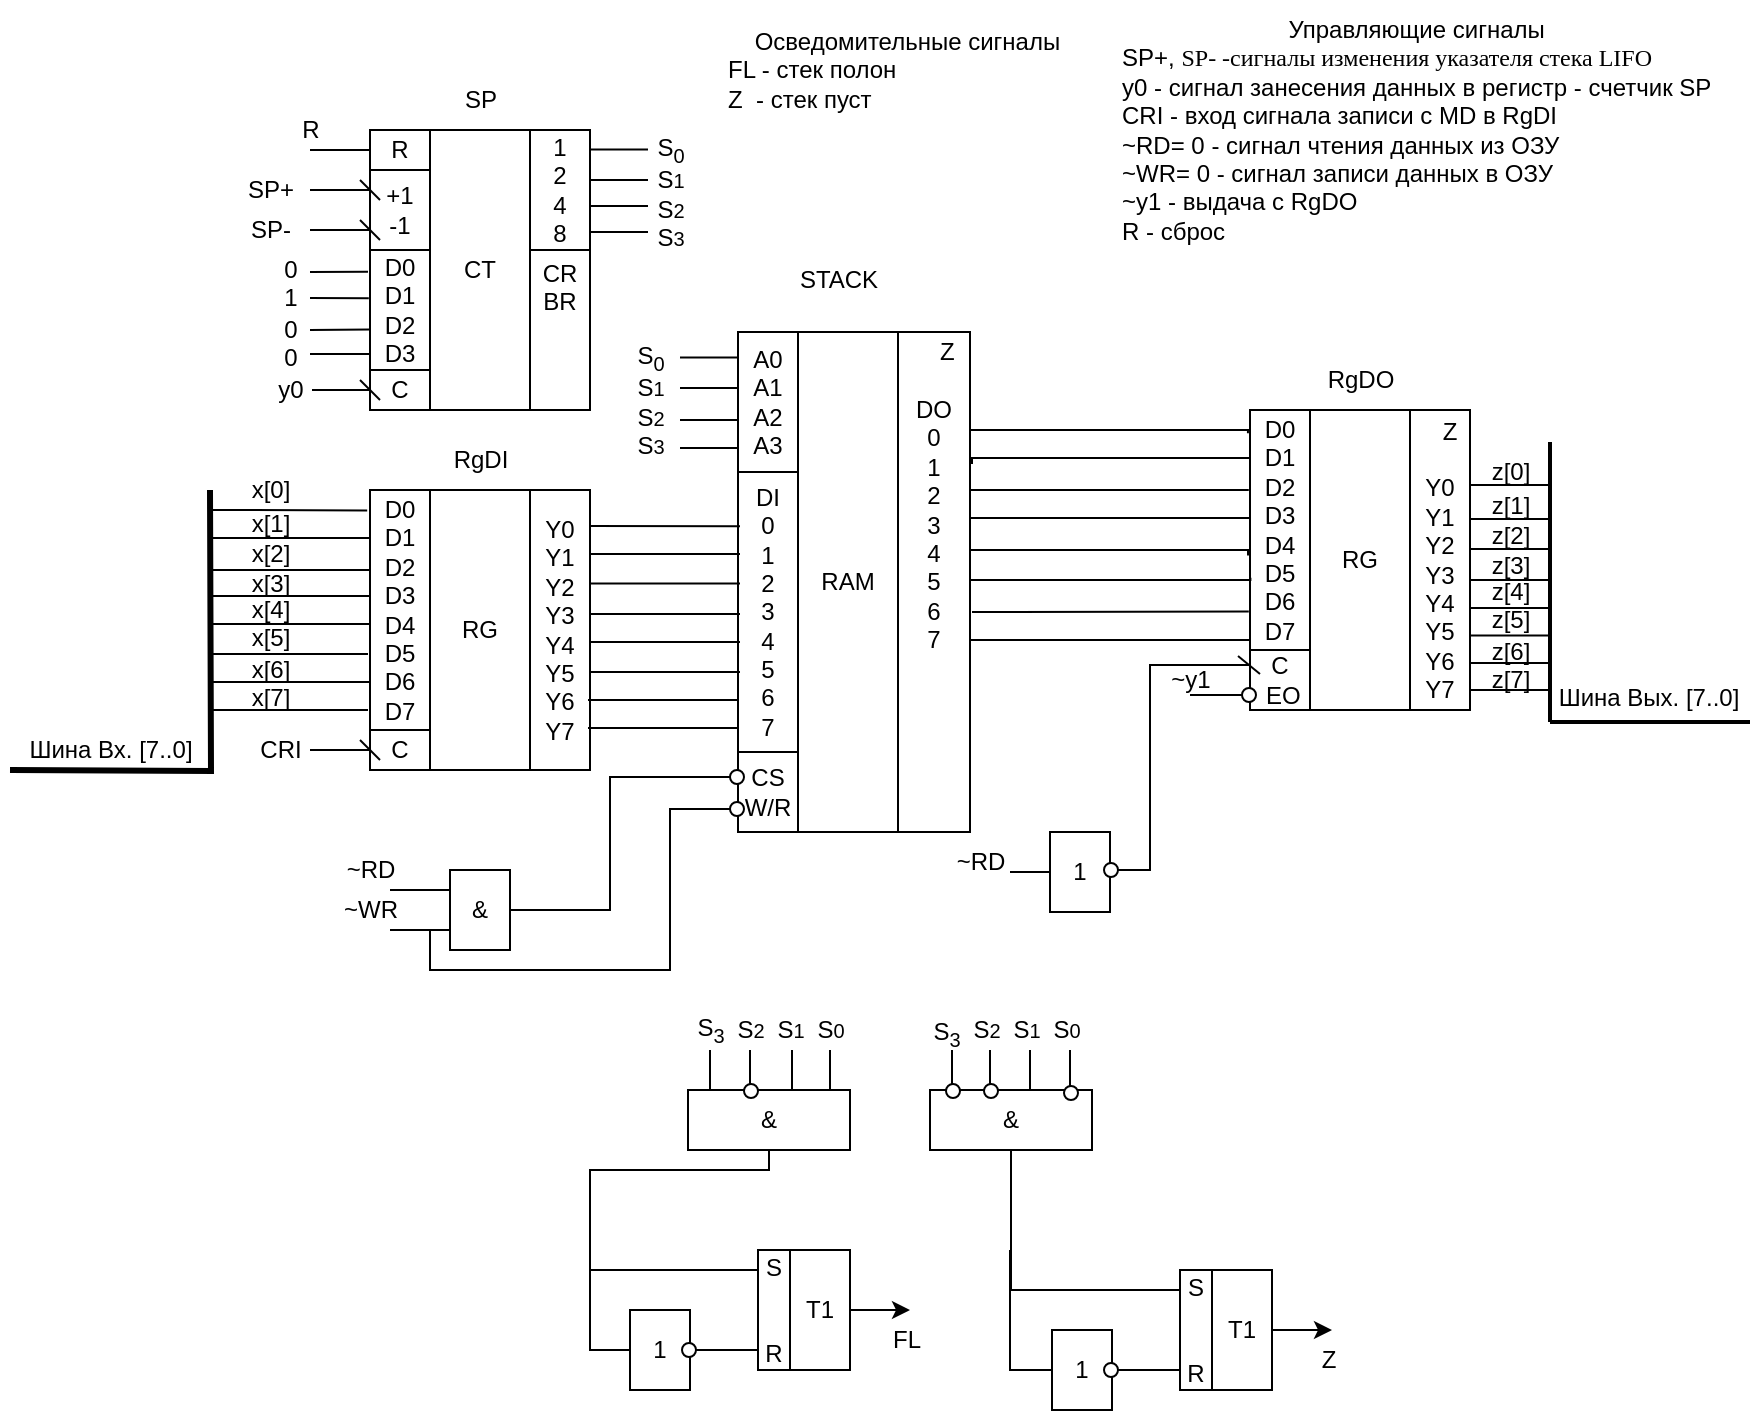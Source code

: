 <mxfile version="21.0.2" type="device" pages="3"><diagram name="LIFO_FunctSchem" id="w4r_1m6AxQ89MQ_WCR2P"><mxGraphModel dx="1831" dy="581" grid="1" gridSize="10" guides="1" tooltips="1" connect="1" arrows="1" fold="1" page="1" pageScale="1" pageWidth="827" pageHeight="1169" math="0" shadow="0"><root><mxCell id="0"/><mxCell id="1" parent="0"/><mxCell id="AyUVpCPC8j9HCTzkNtES-58" style="edgeStyle=orthogonalEdgeStyle;rounded=0;orthogonalLoop=1;jettySize=auto;html=1;exitX=0;exitY=0.5;exitDx=0;exitDy=0;endArrow=none;endFill=0;" parent="1" source="AyUVpCPC8j9HCTzkNtES-2" edge="1"><mxGeometry relative="1" as="geometry"><mxPoint x="90" y="90" as="targetPoint"/></mxGeometry></mxCell><mxCell id="AyUVpCPC8j9HCTzkNtES-2" value="R" style="rounded=0;whiteSpace=wrap;html=1;" parent="1" vertex="1"><mxGeometry x="120" y="80" width="30" height="20" as="geometry"/></mxCell><mxCell id="AyUVpCPC8j9HCTzkNtES-11" style="edgeStyle=orthogonalEdgeStyle;rounded=0;orthogonalLoop=1;jettySize=auto;html=1;exitX=0;exitY=0.25;exitDx=0;exitDy=0;endArrow=none;endFill=0;" parent="1" source="AyUVpCPC8j9HCTzkNtES-3" edge="1"><mxGeometry relative="1" as="geometry"><mxPoint x="90" y="110" as="targetPoint"/></mxGeometry></mxCell><mxCell id="AyUVpCPC8j9HCTzkNtES-12" style="edgeStyle=orthogonalEdgeStyle;rounded=0;orthogonalLoop=1;jettySize=auto;html=1;exitX=0;exitY=0.75;exitDx=0;exitDy=0;endArrow=none;endFill=0;" parent="1" source="AyUVpCPC8j9HCTzkNtES-3" edge="1"><mxGeometry relative="1" as="geometry"><mxPoint x="90" y="130" as="targetPoint"/></mxGeometry></mxCell><mxCell id="AyUVpCPC8j9HCTzkNtES-3" value="+1&lt;br&gt;-1" style="rounded=0;whiteSpace=wrap;html=1;" parent="1" vertex="1"><mxGeometry x="120" y="100" width="30" height="40" as="geometry"/></mxCell><mxCell id="AyUVpCPC8j9HCTzkNtES-31" style="edgeStyle=orthogonalEdgeStyle;rounded=0;orthogonalLoop=1;jettySize=auto;html=1;exitX=0;exitY=0.5;exitDx=0;exitDy=0;endArrow=none;endFill=0;entryX=0.867;entryY=1.03;entryDx=0;entryDy=0;entryPerimeter=0;" parent="1" source="AyUVpCPC8j9HCTzkNtES-4" target="AyUVpCPC8j9HCTzkNtES-22" edge="1"><mxGeometry relative="1" as="geometry"><mxPoint x="90" y="220" as="targetPoint"/></mxGeometry></mxCell><mxCell id="AyUVpCPC8j9HCTzkNtES-4" value="C" style="rounded=0;whiteSpace=wrap;html=1;" parent="1" vertex="1"><mxGeometry x="120" y="200" width="30" height="20" as="geometry"/></mxCell><mxCell id="AyUVpCPC8j9HCTzkNtES-5" value="D0&lt;br&gt;D1&lt;br&gt;D2&lt;br&gt;D3" style="rounded=0;whiteSpace=wrap;html=1;" parent="1" vertex="1"><mxGeometry x="120" y="140" width="30" height="60" as="geometry"/></mxCell><mxCell id="AyUVpCPC8j9HCTzkNtES-6" value="CT" style="rounded=0;whiteSpace=wrap;html=1;" parent="1" vertex="1"><mxGeometry x="150" y="80" width="50" height="140" as="geometry"/></mxCell><mxCell id="AyUVpCPC8j9HCTzkNtES-7" value="CR&lt;br&gt;BR&lt;br&gt;&lt;br&gt;&lt;br&gt;&lt;br&gt;" style="rounded=0;whiteSpace=wrap;html=1;" parent="1" vertex="1"><mxGeometry x="200" y="140" width="30" height="80" as="geometry"/></mxCell><mxCell id="AyUVpCPC8j9HCTzkNtES-8" value="1&lt;br&gt;2&lt;br&gt;4&lt;br&gt;8" style="rounded=0;whiteSpace=wrap;html=1;" parent="1" vertex="1"><mxGeometry x="200" y="80" width="30" height="60" as="geometry"/></mxCell><mxCell id="AyUVpCPC8j9HCTzkNtES-9" value="SP" style="text;html=1;align=center;verticalAlign=middle;resizable=0;points=[];autosize=1;strokeColor=none;fillColor=none;" parent="1" vertex="1"><mxGeometry x="155" y="50" width="40" height="30" as="geometry"/></mxCell><mxCell id="AyUVpCPC8j9HCTzkNtES-13" value="SP+" style="text;html=1;align=center;verticalAlign=middle;resizable=0;points=[];autosize=1;strokeColor=none;fillColor=none;" parent="1" vertex="1"><mxGeometry x="45" y="95" width="50" height="30" as="geometry"/></mxCell><mxCell id="AyUVpCPC8j9HCTzkNtES-14" value="SP-" style="text;html=1;align=center;verticalAlign=middle;resizable=0;points=[];autosize=1;strokeColor=none;fillColor=none;" parent="1" vertex="1"><mxGeometry x="50" y="115" width="40" height="30" as="geometry"/></mxCell><mxCell id="AyUVpCPC8j9HCTzkNtES-15" value="" style="endArrow=none;html=1;rounded=0;entryX=-0.02;entryY=0.402;entryDx=0;entryDy=0;entryPerimeter=0;" parent="1" target="AyUVpCPC8j9HCTzkNtES-5" edge="1"><mxGeometry width="50" height="50" relative="1" as="geometry"><mxPoint x="90" y="164" as="sourcePoint"/><mxPoint x="200" y="190" as="targetPoint"/><Array as="points"/></mxGeometry></mxCell><mxCell id="AyUVpCPC8j9HCTzkNtES-16" value="" style="endArrow=none;html=1;rounded=0;entryX=-0.033;entryY=0.182;entryDx=0;entryDy=0;entryPerimeter=0;" parent="1" target="AyUVpCPC8j9HCTzkNtES-5" edge="1"><mxGeometry width="50" height="50" relative="1" as="geometry"><mxPoint x="90" y="151" as="sourcePoint"/><mxPoint x="200" y="190" as="targetPoint"/></mxGeometry></mxCell><mxCell id="AyUVpCPC8j9HCTzkNtES-17" value="" style="endArrow=none;html=1;rounded=0;entryX=-0.02;entryY=0.402;entryDx=0;entryDy=0;entryPerimeter=0;" parent="1" edge="1"><mxGeometry width="50" height="50" relative="1" as="geometry"><mxPoint x="90" y="180" as="sourcePoint"/><mxPoint x="120" y="179.75" as="targetPoint"/><Array as="points"/></mxGeometry></mxCell><mxCell id="AyUVpCPC8j9HCTzkNtES-18" value="" style="endArrow=none;html=1;rounded=0;entryX=-0.02;entryY=0.402;entryDx=0;entryDy=0;entryPerimeter=0;" parent="1" edge="1"><mxGeometry width="50" height="50" relative="1" as="geometry"><mxPoint x="90" y="192" as="sourcePoint"/><mxPoint x="120" y="192" as="targetPoint"/><Array as="points"/></mxGeometry></mxCell><mxCell id="AyUVpCPC8j9HCTzkNtES-19" value="0" style="text;html=1;align=center;verticalAlign=middle;resizable=0;points=[];autosize=1;strokeColor=none;fillColor=none;" parent="1" vertex="1"><mxGeometry x="65" y="135" width="30" height="30" as="geometry"/></mxCell><mxCell id="AyUVpCPC8j9HCTzkNtES-20" value="1" style="text;html=1;align=center;verticalAlign=middle;resizable=0;points=[];autosize=1;strokeColor=none;fillColor=none;" parent="1" vertex="1"><mxGeometry x="65" y="149" width="30" height="30" as="geometry"/></mxCell><mxCell id="AyUVpCPC8j9HCTzkNtES-21" value="0" style="text;html=1;align=center;verticalAlign=middle;resizable=0;points=[];autosize=1;strokeColor=none;fillColor=none;" parent="1" vertex="1"><mxGeometry x="65" y="165" width="30" height="30" as="geometry"/></mxCell><mxCell id="AyUVpCPC8j9HCTzkNtES-22" value="0" style="text;html=1;align=center;verticalAlign=middle;resizable=0;points=[];autosize=1;strokeColor=none;fillColor=none;" parent="1" vertex="1"><mxGeometry x="65" y="179" width="30" height="30" as="geometry"/></mxCell><mxCell id="AyUVpCPC8j9HCTzkNtES-23" value="" style="endArrow=none;html=1;rounded=0;entryX=-0.033;entryY=0.182;entryDx=0;entryDy=0;entryPerimeter=0;" parent="1" edge="1"><mxGeometry width="50" height="50" relative="1" as="geometry"><mxPoint x="230" y="89.75" as="sourcePoint"/><mxPoint x="259" y="89.75" as="targetPoint"/></mxGeometry></mxCell><mxCell id="AyUVpCPC8j9HCTzkNtES-24" value="" style="endArrow=none;html=1;rounded=0;entryX=-0.033;entryY=0.182;entryDx=0;entryDy=0;entryPerimeter=0;" parent="1" edge="1"><mxGeometry width="50" height="50" relative="1" as="geometry"><mxPoint x="230" y="105" as="sourcePoint"/><mxPoint x="259" y="105" as="targetPoint"/></mxGeometry></mxCell><mxCell id="AyUVpCPC8j9HCTzkNtES-25" value="" style="endArrow=none;html=1;rounded=0;entryX=-0.033;entryY=0.182;entryDx=0;entryDy=0;entryPerimeter=0;" parent="1" edge="1"><mxGeometry width="50" height="50" relative="1" as="geometry"><mxPoint x="230" y="118" as="sourcePoint"/><mxPoint x="259" y="118" as="targetPoint"/></mxGeometry></mxCell><mxCell id="AyUVpCPC8j9HCTzkNtES-26" value="" style="endArrow=none;html=1;rounded=0;entryX=-0.033;entryY=0.182;entryDx=0;entryDy=0;entryPerimeter=0;" parent="1" edge="1"><mxGeometry width="50" height="50" relative="1" as="geometry"><mxPoint x="230" y="131" as="sourcePoint"/><mxPoint x="259" y="131" as="targetPoint"/></mxGeometry></mxCell><mxCell id="AyUVpCPC8j9HCTzkNtES-27" value="S&lt;sub&gt;0&lt;/sub&gt;" style="text;html=1;align=center;verticalAlign=middle;resizable=0;points=[];autosize=1;strokeColor=none;fillColor=none;" parent="1" vertex="1"><mxGeometry x="250" y="75" width="40" height="30" as="geometry"/></mxCell><mxCell id="AyUVpCPC8j9HCTzkNtES-28" value="S&lt;span style=&quot;font-size: 10px;&quot;&gt;1&lt;/span&gt;" style="text;html=1;align=center;verticalAlign=middle;resizable=0;points=[];autosize=1;strokeColor=none;fillColor=none;" parent="1" vertex="1"><mxGeometry x="250" y="90" width="40" height="30" as="geometry"/></mxCell><mxCell id="AyUVpCPC8j9HCTzkNtES-29" value="S&lt;span style=&quot;font-size: 10px;&quot;&gt;2&lt;/span&gt;" style="text;html=1;align=center;verticalAlign=middle;resizable=0;points=[];autosize=1;strokeColor=none;fillColor=none;" parent="1" vertex="1"><mxGeometry x="250" y="105" width="40" height="30" as="geometry"/></mxCell><mxCell id="AyUVpCPC8j9HCTzkNtES-30" value="S&lt;span style=&quot;font-size: 10px;&quot;&gt;3&lt;/span&gt;" style="text;html=1;align=center;verticalAlign=middle;resizable=0;points=[];autosize=1;strokeColor=none;fillColor=none;" parent="1" vertex="1"><mxGeometry x="250" y="119" width="40" height="30" as="geometry"/></mxCell><mxCell id="AyUVpCPC8j9HCTzkNtES-45" style="edgeStyle=orthogonalEdgeStyle;rounded=0;orthogonalLoop=1;jettySize=auto;html=1;exitX=0;exitY=0.5;exitDx=0;exitDy=0;endArrow=none;endFill=0;" parent="1" source="AyUVpCPC8j9HCTzkNtES-33" edge="1"><mxGeometry relative="1" as="geometry"><mxPoint x="90" y="390" as="targetPoint"/></mxGeometry></mxCell><mxCell id="AyUVpCPC8j9HCTzkNtES-35" value="RgDI" style="text;html=1;align=center;verticalAlign=middle;resizable=0;points=[];autosize=1;strokeColor=none;fillColor=none;" parent="1" vertex="1"><mxGeometry x="150" y="230" width="50" height="30" as="geometry"/></mxCell><mxCell id="AyUVpCPC8j9HCTzkNtES-37" value="" style="endArrow=none;html=1;rounded=0;entryX=-0.047;entryY=0.085;entryDx=0;entryDy=0;entryPerimeter=0;" parent="1" target="AyUVpCPC8j9HCTzkNtES-32" edge="1"><mxGeometry width="50" height="50" relative="1" as="geometry"><mxPoint x="40" y="270" as="sourcePoint"/><mxPoint x="200" y="300" as="targetPoint"/></mxGeometry></mxCell><mxCell id="AyUVpCPC8j9HCTzkNtES-38" value="" style="endArrow=none;html=1;rounded=0;entryX=-0.047;entryY=0.085;entryDx=0;entryDy=0;entryPerimeter=0;" parent="1" edge="1"><mxGeometry width="50" height="50" relative="1" as="geometry"><mxPoint x="40" y="284" as="sourcePoint"/><mxPoint x="120" y="284" as="targetPoint"/></mxGeometry></mxCell><mxCell id="AyUVpCPC8j9HCTzkNtES-39" value="" style="endArrow=none;html=1;rounded=0;entryX=-0.047;entryY=0.085;entryDx=0;entryDy=0;entryPerimeter=0;" parent="1" edge="1"><mxGeometry width="50" height="50" relative="1" as="geometry"><mxPoint x="40" y="300" as="sourcePoint"/><mxPoint x="120" y="300" as="targetPoint"/></mxGeometry></mxCell><mxCell id="AyUVpCPC8j9HCTzkNtES-40" value="" style="endArrow=none;html=1;rounded=0;entryX=-0.047;entryY=0.085;entryDx=0;entryDy=0;entryPerimeter=0;" parent="1" edge="1"><mxGeometry width="50" height="50" relative="1" as="geometry"><mxPoint x="40" y="313" as="sourcePoint"/><mxPoint x="120" y="313" as="targetPoint"/></mxGeometry></mxCell><mxCell id="AyUVpCPC8j9HCTzkNtES-41" value="" style="endArrow=none;html=1;rounded=0;entryX=-0.047;entryY=0.085;entryDx=0;entryDy=0;entryPerimeter=0;" parent="1" edge="1"><mxGeometry width="50" height="50" relative="1" as="geometry"><mxPoint x="40" y="327" as="sourcePoint"/><mxPoint x="120" y="327" as="targetPoint"/></mxGeometry></mxCell><mxCell id="AyUVpCPC8j9HCTzkNtES-42" value="" style="endArrow=none;html=1;rounded=0;entryX=-0.047;entryY=0.085;entryDx=0;entryDy=0;entryPerimeter=0;" parent="1" edge="1"><mxGeometry width="50" height="50" relative="1" as="geometry"><mxPoint x="40" y="342" as="sourcePoint"/><mxPoint x="119" y="342" as="targetPoint"/></mxGeometry></mxCell><mxCell id="AyUVpCPC8j9HCTzkNtES-43" value="" style="endArrow=none;html=1;rounded=0;entryX=-0.047;entryY=0.085;entryDx=0;entryDy=0;entryPerimeter=0;" parent="1" edge="1"><mxGeometry width="50" height="50" relative="1" as="geometry"><mxPoint x="40" y="356" as="sourcePoint"/><mxPoint x="120" y="356" as="targetPoint"/></mxGeometry></mxCell><mxCell id="AyUVpCPC8j9HCTzkNtES-44" value="" style="endArrow=none;html=1;rounded=0;entryX=-0.047;entryY=0.085;entryDx=0;entryDy=0;entryPerimeter=0;" parent="1" edge="1"><mxGeometry width="50" height="50" relative="1" as="geometry"><mxPoint x="40" y="370" as="sourcePoint"/><mxPoint x="119" y="370" as="targetPoint"/></mxGeometry></mxCell><mxCell id="AyUVpCPC8j9HCTzkNtES-46" value="" style="endArrow=none;html=1;rounded=0;strokeWidth=3;edgeStyle=orthogonalEdgeStyle;" parent="1" edge="1"><mxGeometry width="50" height="50" relative="1" as="geometry"><mxPoint x="-60" y="400" as="sourcePoint"/><mxPoint x="40" y="260" as="targetPoint"/></mxGeometry></mxCell><mxCell id="AyUVpCPC8j9HCTzkNtES-48" value="x[0]" style="text;html=1;align=center;verticalAlign=middle;resizable=0;points=[];autosize=1;strokeColor=none;fillColor=none;" parent="1" vertex="1"><mxGeometry x="50" y="245" width="40" height="30" as="geometry"/></mxCell><mxCell id="AyUVpCPC8j9HCTzkNtES-49" value="x[1]" style="text;html=1;align=center;verticalAlign=middle;resizable=0;points=[];autosize=1;strokeColor=none;fillColor=none;" parent="1" vertex="1"><mxGeometry x="50" y="262" width="40" height="30" as="geometry"/></mxCell><mxCell id="AyUVpCPC8j9HCTzkNtES-50" value="x[2]" style="text;html=1;align=center;verticalAlign=middle;resizable=0;points=[];autosize=1;strokeColor=none;fillColor=none;" parent="1" vertex="1"><mxGeometry x="50" y="277" width="40" height="30" as="geometry"/></mxCell><mxCell id="AyUVpCPC8j9HCTzkNtES-51" value="x[3]" style="text;html=1;align=center;verticalAlign=middle;resizable=0;points=[];autosize=1;strokeColor=none;fillColor=none;" parent="1" vertex="1"><mxGeometry x="50" y="292" width="40" height="30" as="geometry"/></mxCell><mxCell id="AyUVpCPC8j9HCTzkNtES-52" value="x[4]" style="text;html=1;align=center;verticalAlign=middle;resizable=0;points=[];autosize=1;strokeColor=none;fillColor=none;" parent="1" vertex="1"><mxGeometry x="50" y="305" width="40" height="30" as="geometry"/></mxCell><mxCell id="AyUVpCPC8j9HCTzkNtES-53" value="x[5]" style="text;html=1;align=center;verticalAlign=middle;resizable=0;points=[];autosize=1;strokeColor=none;fillColor=none;" parent="1" vertex="1"><mxGeometry x="50" y="319" width="40" height="30" as="geometry"/></mxCell><mxCell id="AyUVpCPC8j9HCTzkNtES-54" value="x[6]" style="text;html=1;align=center;verticalAlign=middle;resizable=0;points=[];autosize=1;strokeColor=none;fillColor=none;" parent="1" vertex="1"><mxGeometry x="50" y="335" width="40" height="30" as="geometry"/></mxCell><mxCell id="AyUVpCPC8j9HCTzkNtES-55" value="x[7]" style="text;html=1;align=center;verticalAlign=middle;resizable=0;points=[];autosize=1;strokeColor=none;fillColor=none;" parent="1" vertex="1"><mxGeometry x="50" y="349" width="40" height="30" as="geometry"/></mxCell><mxCell id="AyUVpCPC8j9HCTzkNtES-56" value="CRI" style="text;html=1;align=center;verticalAlign=middle;resizable=0;points=[];autosize=1;strokeColor=none;fillColor=none;" parent="1" vertex="1"><mxGeometry x="55" y="375" width="40" height="30" as="geometry"/></mxCell><mxCell id="AyUVpCPC8j9HCTzkNtES-57" value="y0" style="text;html=1;align=center;verticalAlign=middle;resizable=0;points=[];autosize=1;strokeColor=none;fillColor=none;" parent="1" vertex="1"><mxGeometry x="60" y="195" width="40" height="30" as="geometry"/></mxCell><mxCell id="AyUVpCPC8j9HCTzkNtES-59" value="R" style="text;html=1;align=center;verticalAlign=middle;resizable=0;points=[];autosize=1;strokeColor=none;fillColor=none;" parent="1" vertex="1"><mxGeometry x="75" y="65" width="30" height="30" as="geometry"/></mxCell><mxCell id="AyUVpCPC8j9HCTzkNtES-60" value="A0&lt;br&gt;A1&lt;br&gt;A2&lt;br&gt;A3" style="rounded=0;whiteSpace=wrap;html=1;" parent="1" vertex="1"><mxGeometry x="304" y="181" width="30" height="70" as="geometry"/></mxCell><mxCell id="AyUVpCPC8j9HCTzkNtES-61" value="DI&lt;br&gt;0&lt;br&gt;1&lt;br&gt;2&lt;br&gt;3&lt;br&gt;4&lt;br&gt;5&lt;br&gt;6&lt;br&gt;7" style="rounded=0;whiteSpace=wrap;html=1;" parent="1" vertex="1"><mxGeometry x="304" y="251" width="30" height="140" as="geometry"/></mxCell><mxCell id="AyUVpCPC8j9HCTzkNtES-62" value="CS&lt;br&gt;W/R" style="rounded=0;whiteSpace=wrap;html=1;" parent="1" vertex="1"><mxGeometry x="304" y="391" width="30" height="40" as="geometry"/></mxCell><mxCell id="AyUVpCPC8j9HCTzkNtES-119" style="edgeStyle=orthogonalEdgeStyle;rounded=0;orthogonalLoop=1;jettySize=auto;html=1;exitX=0;exitY=0.5;exitDx=0;exitDy=0;endArrow=none;endFill=0;" parent="1" source="AyUVpCPC8j9HCTzkNtES-63" edge="1"><mxGeometry relative="1" as="geometry"><mxPoint x="190" y="470" as="targetPoint"/><Array as="points"><mxPoint x="240" y="404"/><mxPoint x="240" y="470"/></Array></mxGeometry></mxCell><mxCell id="AyUVpCPC8j9HCTzkNtES-63" value="" style="ellipse;whiteSpace=wrap;html=1;aspect=fixed;" parent="1" vertex="1"><mxGeometry x="300" y="400" width="7" height="7" as="geometry"/></mxCell><mxCell id="AyUVpCPC8j9HCTzkNtES-125" style="edgeStyle=orthogonalEdgeStyle;rounded=0;orthogonalLoop=1;jettySize=auto;html=1;exitX=0;exitY=0.5;exitDx=0;exitDy=0;endArrow=none;endFill=0;" parent="1" source="AyUVpCPC8j9HCTzkNtES-65" edge="1"><mxGeometry relative="1" as="geometry"><mxPoint x="150" y="480" as="targetPoint"/><Array as="points"><mxPoint x="270" y="420"/><mxPoint x="270" y="500"/><mxPoint x="150" y="500"/></Array></mxGeometry></mxCell><mxCell id="AyUVpCPC8j9HCTzkNtES-65" value="" style="ellipse;whiteSpace=wrap;html=1;aspect=fixed;" parent="1" vertex="1"><mxGeometry x="300" y="416" width="7" height="7" as="geometry"/></mxCell><mxCell id="AyUVpCPC8j9HCTzkNtES-66" value="RAM" style="rounded=0;whiteSpace=wrap;html=1;" parent="1" vertex="1"><mxGeometry x="334" y="181" width="50" height="250" as="geometry"/></mxCell><mxCell id="AyUVpCPC8j9HCTzkNtES-67" value="STACK" style="text;html=1;align=center;verticalAlign=middle;resizable=0;points=[];autosize=1;strokeColor=none;fillColor=none;" parent="1" vertex="1"><mxGeometry x="324" y="140" width="60" height="30" as="geometry"/></mxCell><mxCell id="AyUVpCPC8j9HCTzkNtES-68" value="&lt;br&gt;&amp;nbsp; &amp;nbsp; Z&lt;br&gt;&lt;br&gt;DO&lt;br&gt;0&lt;br&gt;1&lt;br&gt;2&lt;br&gt;3&lt;br&gt;4&lt;br&gt;5&lt;br&gt;6&lt;br&gt;7&lt;br&gt;&lt;br&gt;&lt;br&gt;&lt;br&gt;&lt;br&gt;&lt;br&gt;&lt;br&gt;&lt;br&gt;" style="rounded=0;whiteSpace=wrap;html=1;" parent="1" vertex="1"><mxGeometry x="384" y="181" width="36" height="250" as="geometry"/></mxCell><mxCell id="AyUVpCPC8j9HCTzkNtES-78" value="" style="group" parent="1" vertex="1" connectable="0"><mxGeometry x="120" y="260" width="110" height="140" as="geometry"/></mxCell><mxCell id="AyUVpCPC8j9HCTzkNtES-32" value="D0&lt;br&gt;D1&lt;br&gt;D2&lt;br&gt;D3&lt;br&gt;D4&lt;br&gt;D5&lt;br&gt;D6&lt;br&gt;D7" style="rounded=0;whiteSpace=wrap;html=1;" parent="AyUVpCPC8j9HCTzkNtES-78" vertex="1"><mxGeometry width="30" height="120" as="geometry"/></mxCell><mxCell id="AyUVpCPC8j9HCTzkNtES-33" value="C" style="rounded=0;whiteSpace=wrap;html=1;" parent="AyUVpCPC8j9HCTzkNtES-78" vertex="1"><mxGeometry y="120" width="30" height="20" as="geometry"/></mxCell><mxCell id="AyUVpCPC8j9HCTzkNtES-34" value="RG" style="rounded=0;whiteSpace=wrap;html=1;" parent="AyUVpCPC8j9HCTzkNtES-78" vertex="1"><mxGeometry x="30" width="50" height="140" as="geometry"/></mxCell><mxCell id="AyUVpCPC8j9HCTzkNtES-36" value="Y0&lt;br&gt;Y1&lt;br&gt;Y2&lt;br&gt;Y3&lt;br&gt;Y4&lt;br&gt;Y5&lt;br&gt;Y6&lt;br&gt;Y7" style="rounded=0;whiteSpace=wrap;html=1;" parent="AyUVpCPC8j9HCTzkNtES-78" vertex="1"><mxGeometry x="80" width="30" height="140" as="geometry"/></mxCell><mxCell id="AyUVpCPC8j9HCTzkNtES-84" value="" style="group" parent="1" vertex="1" connectable="0"><mxGeometry x="560" y="220" width="110" height="150" as="geometry"/></mxCell><mxCell id="AyUVpCPC8j9HCTzkNtES-85" value="D0&lt;br&gt;D1&lt;br&gt;D2&lt;br&gt;D3&lt;br&gt;D4&lt;br&gt;D5&lt;br&gt;D6&lt;br&gt;D7" style="rounded=0;whiteSpace=wrap;html=1;" parent="AyUVpCPC8j9HCTzkNtES-84" vertex="1"><mxGeometry width="30" height="120" as="geometry"/></mxCell><mxCell id="AyUVpCPC8j9HCTzkNtES-126" style="edgeStyle=orthogonalEdgeStyle;rounded=0;orthogonalLoop=1;jettySize=auto;html=1;exitX=0;exitY=0.25;exitDx=0;exitDy=0;endArrow=none;endFill=0;" parent="AyUVpCPC8j9HCTzkNtES-84" source="AyUVpCPC8j9HCTzkNtES-86" edge="1"><mxGeometry relative="1" as="geometry"><mxPoint x="-70" y="230" as="targetPoint"/><Array as="points"><mxPoint x="-50" y="128"/><mxPoint x="-50" y="230"/><mxPoint x="-70" y="230"/></Array></mxGeometry></mxCell><mxCell id="AyUVpCPC8j9HCTzkNtES-131" style="edgeStyle=orthogonalEdgeStyle;rounded=0;orthogonalLoop=1;jettySize=auto;html=1;exitX=0;exitY=0.75;exitDx=0;exitDy=0;endArrow=none;endFill=0;" parent="AyUVpCPC8j9HCTzkNtES-84" source="AyUVpCPC8j9HCTzkNtES-86" edge="1"><mxGeometry relative="1" as="geometry"><mxPoint x="-30" y="142.5" as="targetPoint"/></mxGeometry></mxCell><mxCell id="AyUVpCPC8j9HCTzkNtES-86" value="C&lt;br&gt;&amp;nbsp;EO" style="rounded=0;whiteSpace=wrap;html=1;" parent="AyUVpCPC8j9HCTzkNtES-84" vertex="1"><mxGeometry y="120" width="30" height="30" as="geometry"/></mxCell><mxCell id="AyUVpCPC8j9HCTzkNtES-87" value="RG" style="rounded=0;whiteSpace=wrap;html=1;" parent="AyUVpCPC8j9HCTzkNtES-84" vertex="1"><mxGeometry x="30" width="50" height="150" as="geometry"/></mxCell><mxCell id="AyUVpCPC8j9HCTzkNtES-133" style="edgeStyle=orthogonalEdgeStyle;rounded=0;orthogonalLoop=1;jettySize=auto;html=1;exitX=1;exitY=0.25;exitDx=0;exitDy=0;endArrow=none;endFill=0;" parent="AyUVpCPC8j9HCTzkNtES-84" source="AyUVpCPC8j9HCTzkNtES-88" edge="1"><mxGeometry relative="1" as="geometry"><mxPoint x="150" y="37.5" as="targetPoint"/></mxGeometry></mxCell><mxCell id="AyUVpCPC8j9HCTzkNtES-88" value="&amp;nbsp; &amp;nbsp;Z&lt;br&gt;&lt;br&gt;Y0&lt;br&gt;Y1&lt;br&gt;Y2&lt;br&gt;Y3&lt;br&gt;Y4&lt;br&gt;Y5&lt;br&gt;Y6&lt;br&gt;Y7" style="rounded=0;whiteSpace=wrap;html=1;" parent="AyUVpCPC8j9HCTzkNtES-84" vertex="1"><mxGeometry x="80" width="30" height="150" as="geometry"/></mxCell><mxCell id="AyUVpCPC8j9HCTzkNtES-201" value="" style="endArrow=none;html=1;rounded=0;" parent="AyUVpCPC8j9HCTzkNtES-84" edge="1"><mxGeometry width="50" height="50" relative="1" as="geometry"><mxPoint x="5" y="132" as="sourcePoint"/><mxPoint x="-6" y="123" as="targetPoint"/></mxGeometry></mxCell><mxCell id="AyUVpCPC8j9HCTzkNtES-89" value="RgDO" style="text;html=1;align=center;verticalAlign=middle;resizable=0;points=[];autosize=1;strokeColor=none;fillColor=none;" parent="1" vertex="1"><mxGeometry x="585" y="190" width="60" height="30" as="geometry"/></mxCell><mxCell id="AyUVpCPC8j9HCTzkNtES-90" value="" style="endArrow=none;html=1;rounded=0;entryX=-0.033;entryY=0.182;entryDx=0;entryDy=0;entryPerimeter=0;" parent="1" edge="1"><mxGeometry width="50" height="50" relative="1" as="geometry"><mxPoint x="275" y="193.75" as="sourcePoint"/><mxPoint x="304" y="193.75" as="targetPoint"/></mxGeometry></mxCell><mxCell id="AyUVpCPC8j9HCTzkNtES-91" value="" style="endArrow=none;html=1;rounded=0;entryX=-0.033;entryY=0.182;entryDx=0;entryDy=0;entryPerimeter=0;" parent="1" edge="1"><mxGeometry width="50" height="50" relative="1" as="geometry"><mxPoint x="275" y="209" as="sourcePoint"/><mxPoint x="304" y="209" as="targetPoint"/></mxGeometry></mxCell><mxCell id="AyUVpCPC8j9HCTzkNtES-92" value="" style="endArrow=none;html=1;rounded=0;entryX=-0.033;entryY=0.182;entryDx=0;entryDy=0;entryPerimeter=0;" parent="1" edge="1"><mxGeometry width="50" height="50" relative="1" as="geometry"><mxPoint x="275" y="225" as="sourcePoint"/><mxPoint x="304" y="225" as="targetPoint"/></mxGeometry></mxCell><mxCell id="AyUVpCPC8j9HCTzkNtES-93" value="" style="endArrow=none;html=1;rounded=0;entryX=-0.033;entryY=0.182;entryDx=0;entryDy=0;entryPerimeter=0;" parent="1" edge="1"><mxGeometry width="50" height="50" relative="1" as="geometry"><mxPoint x="275" y="239" as="sourcePoint"/><mxPoint x="304" y="239" as="targetPoint"/></mxGeometry></mxCell><mxCell id="AyUVpCPC8j9HCTzkNtES-94" value="S&lt;sub&gt;0&lt;/sub&gt;" style="text;html=1;align=center;verticalAlign=middle;resizable=0;points=[];autosize=1;strokeColor=none;fillColor=none;" parent="1" vertex="1"><mxGeometry x="240" y="179" width="40" height="30" as="geometry"/></mxCell><mxCell id="AyUVpCPC8j9HCTzkNtES-95" value="S&lt;span style=&quot;font-size: 10px;&quot;&gt;1&lt;/span&gt;" style="text;html=1;align=center;verticalAlign=middle;resizable=0;points=[];autosize=1;strokeColor=none;fillColor=none;" parent="1" vertex="1"><mxGeometry x="240" y="194" width="40" height="30" as="geometry"/></mxCell><mxCell id="AyUVpCPC8j9HCTzkNtES-96" value="S&lt;span style=&quot;font-size: 10px;&quot;&gt;2&lt;/span&gt;" style="text;html=1;align=center;verticalAlign=middle;resizable=0;points=[];autosize=1;strokeColor=none;fillColor=none;" parent="1" vertex="1"><mxGeometry x="240" y="209" width="40" height="30" as="geometry"/></mxCell><mxCell id="AyUVpCPC8j9HCTzkNtES-97" value="S&lt;span style=&quot;font-size: 10px;&quot;&gt;3&lt;/span&gt;" style="text;html=1;align=center;verticalAlign=middle;resizable=0;points=[];autosize=1;strokeColor=none;fillColor=none;" parent="1" vertex="1"><mxGeometry x="240" y="223" width="40" height="30" as="geometry"/></mxCell><mxCell id="AyUVpCPC8j9HCTzkNtES-98" value="" style="endArrow=none;html=1;rounded=0;entryX=0.033;entryY=0.194;entryDx=0;entryDy=0;entryPerimeter=0;" parent="1" target="AyUVpCPC8j9HCTzkNtES-61" edge="1"><mxGeometry width="50" height="50" relative="1" as="geometry"><mxPoint x="230" y="278" as="sourcePoint"/><mxPoint x="300" y="300" as="targetPoint"/></mxGeometry></mxCell><mxCell id="AyUVpCPC8j9HCTzkNtES-99" value="" style="endArrow=none;html=1;rounded=0;entryX=0.033;entryY=0.194;entryDx=0;entryDy=0;entryPerimeter=0;" parent="1" edge="1"><mxGeometry width="50" height="50" relative="1" as="geometry"><mxPoint x="230" y="292" as="sourcePoint"/><mxPoint x="305" y="292" as="targetPoint"/></mxGeometry></mxCell><mxCell id="AyUVpCPC8j9HCTzkNtES-100" value="" style="endArrow=none;html=1;rounded=0;entryX=0.033;entryY=0.194;entryDx=0;entryDy=0;entryPerimeter=0;" parent="1" edge="1"><mxGeometry width="50" height="50" relative="1" as="geometry"><mxPoint x="230" y="306.75" as="sourcePoint"/><mxPoint x="305" y="306.75" as="targetPoint"/></mxGeometry></mxCell><mxCell id="AyUVpCPC8j9HCTzkNtES-101" value="" style="endArrow=none;html=1;rounded=0;entryX=0.033;entryY=0.194;entryDx=0;entryDy=0;entryPerimeter=0;" parent="1" edge="1"><mxGeometry width="50" height="50" relative="1" as="geometry"><mxPoint x="230" y="322" as="sourcePoint"/><mxPoint x="305" y="322" as="targetPoint"/></mxGeometry></mxCell><mxCell id="AyUVpCPC8j9HCTzkNtES-102" value="" style="endArrow=none;html=1;rounded=0;entryX=0.033;entryY=0.194;entryDx=0;entryDy=0;entryPerimeter=0;" parent="1" edge="1"><mxGeometry width="50" height="50" relative="1" as="geometry"><mxPoint x="230" y="336" as="sourcePoint"/><mxPoint x="305" y="336" as="targetPoint"/></mxGeometry></mxCell><mxCell id="AyUVpCPC8j9HCTzkNtES-103" value="" style="endArrow=none;html=1;rounded=0;entryX=0.033;entryY=0.194;entryDx=0;entryDy=0;entryPerimeter=0;" parent="1" edge="1"><mxGeometry width="50" height="50" relative="1" as="geometry"><mxPoint x="230" y="351" as="sourcePoint"/><mxPoint x="305" y="351" as="targetPoint"/></mxGeometry></mxCell><mxCell id="AyUVpCPC8j9HCTzkNtES-104" value="" style="endArrow=none;html=1;rounded=0;entryX=0.033;entryY=0.194;entryDx=0;entryDy=0;entryPerimeter=0;" parent="1" edge="1"><mxGeometry width="50" height="50" relative="1" as="geometry"><mxPoint x="229" y="365" as="sourcePoint"/><mxPoint x="304" y="365" as="targetPoint"/></mxGeometry></mxCell><mxCell id="AyUVpCPC8j9HCTzkNtES-105" value="" style="endArrow=none;html=1;rounded=0;entryX=0.033;entryY=0.194;entryDx=0;entryDy=0;entryPerimeter=0;" parent="1" edge="1"><mxGeometry width="50" height="50" relative="1" as="geometry"><mxPoint x="229" y="379" as="sourcePoint"/><mxPoint x="304" y="379" as="targetPoint"/></mxGeometry></mxCell><mxCell id="AyUVpCPC8j9HCTzkNtES-106" value="" style="endArrow=none;html=1;rounded=0;entryX=-0.035;entryY=0.097;entryDx=0;entryDy=0;entryPerimeter=0;edgeStyle=orthogonalEdgeStyle;" parent="1" target="AyUVpCPC8j9HCTzkNtES-85" edge="1"><mxGeometry width="50" height="50" relative="1" as="geometry"><mxPoint x="420" y="235" as="sourcePoint"/><mxPoint x="470" y="185" as="targetPoint"/><Array as="points"><mxPoint x="420" y="230"/><mxPoint x="559" y="230"/></Array></mxGeometry></mxCell><mxCell id="AyUVpCPC8j9HCTzkNtES-108" value="" style="endArrow=none;html=1;rounded=0;entryX=-0.02;entryY=0.326;entryDx=0;entryDy=0;entryPerimeter=0;edgeStyle=orthogonalEdgeStyle;" parent="1" target="AyUVpCPC8j9HCTzkNtES-85" edge="1"><mxGeometry width="50" height="50" relative="1" as="geometry"><mxPoint x="420" y="263" as="sourcePoint"/><mxPoint x="519" y="197" as="targetPoint"/><Array as="points"><mxPoint x="420" y="260"/><mxPoint x="559" y="260"/></Array></mxGeometry></mxCell><mxCell id="AyUVpCPC8j9HCTzkNtES-109" value="" style="endArrow=none;html=1;rounded=0;entryX=-0.007;entryY=0.446;entryDx=0;entryDy=0;entryPerimeter=0;edgeStyle=orthogonalEdgeStyle;" parent="1" target="AyUVpCPC8j9HCTzkNtES-85" edge="1"><mxGeometry width="50" height="50" relative="1" as="geometry"><mxPoint x="420" y="276.5" as="sourcePoint"/><mxPoint x="519" y="213.5" as="targetPoint"/><Array as="points"><mxPoint x="420" y="274"/><mxPoint x="560" y="274"/></Array></mxGeometry></mxCell><mxCell id="AyUVpCPC8j9HCTzkNtES-113" value="" style="endArrow=none;html=1;rounded=0;entryX=-0.033;entryY=0.606;entryDx=0;entryDy=0;entryPerimeter=0;edgeStyle=orthogonalEdgeStyle;" parent="1" target="AyUVpCPC8j9HCTzkNtES-85" edge="1"><mxGeometry width="50" height="50" relative="1" as="geometry"><mxPoint x="420" y="292" as="sourcePoint"/><mxPoint x="519" y="229" as="targetPoint"/><Array as="points"><mxPoint x="420" y="290"/><mxPoint x="559" y="290"/></Array></mxGeometry></mxCell><mxCell id="AyUVpCPC8j9HCTzkNtES-114" value="" style="endArrow=none;html=1;rounded=0;entryX=0.007;entryY=0.699;entryDx=0;entryDy=0;entryPerimeter=0;edgeStyle=orthogonalEdgeStyle;" parent="1" target="AyUVpCPC8j9HCTzkNtES-85" edge="1"><mxGeometry width="50" height="50" relative="1" as="geometry"><mxPoint x="420" y="305" as="sourcePoint"/><mxPoint x="519" y="242" as="targetPoint"/><Array as="points"><mxPoint x="560" y="305"/></Array></mxGeometry></mxCell><mxCell id="AyUVpCPC8j9HCTzkNtES-115" value="" style="endArrow=none;html=1;rounded=0;entryX=-0.02;entryY=0.839;entryDx=0;entryDy=0;entryPerimeter=0;edgeStyle=orthogonalEdgeStyle;" parent="1" target="AyUVpCPC8j9HCTzkNtES-85" edge="1"><mxGeometry width="50" height="50" relative="1" as="geometry"><mxPoint x="421" y="321" as="sourcePoint"/><mxPoint x="520" y="256" as="targetPoint"/><Array as="points"><mxPoint x="559" y="321"/></Array></mxGeometry></mxCell><mxCell id="AyUVpCPC8j9HCTzkNtES-116" value="" style="endArrow=none;html=1;rounded=0;edgeStyle=orthogonalEdgeStyle;" parent="1" edge="1"><mxGeometry width="50" height="50" relative="1" as="geometry"><mxPoint x="420" y="335" as="sourcePoint"/><mxPoint x="560" y="335" as="targetPoint"/><Array as="points"><mxPoint x="558" y="335"/></Array></mxGeometry></mxCell><mxCell id="AyUVpCPC8j9HCTzkNtES-118" value="" style="endArrow=none;html=1;rounded=0;entryX=-0.02;entryY=0.326;entryDx=0;entryDy=0;entryPerimeter=0;edgeStyle=orthogonalEdgeStyle;" parent="1" edge="1"><mxGeometry width="50" height="50" relative="1" as="geometry"><mxPoint x="421" y="247" as="sourcePoint"/><mxPoint x="560" y="243" as="targetPoint"/><Array as="points"><mxPoint x="421" y="244"/><mxPoint x="560" y="244"/></Array></mxGeometry></mxCell><mxCell id="AyUVpCPC8j9HCTzkNtES-121" style="edgeStyle=orthogonalEdgeStyle;rounded=0;orthogonalLoop=1;jettySize=auto;html=1;exitX=0;exitY=0.25;exitDx=0;exitDy=0;endArrow=none;endFill=0;" parent="1" source="AyUVpCPC8j9HCTzkNtES-120" edge="1"><mxGeometry relative="1" as="geometry"><mxPoint x="130" y="460" as="targetPoint"/></mxGeometry></mxCell><mxCell id="AyUVpCPC8j9HCTzkNtES-122" style="edgeStyle=orthogonalEdgeStyle;rounded=0;orthogonalLoop=1;jettySize=auto;html=1;exitX=0;exitY=0.75;exitDx=0;exitDy=0;endArrow=none;endFill=0;" parent="1" source="AyUVpCPC8j9HCTzkNtES-120" edge="1"><mxGeometry relative="1" as="geometry"><mxPoint x="130" y="480" as="targetPoint"/></mxGeometry></mxCell><mxCell id="AyUVpCPC8j9HCTzkNtES-120" value="&amp;amp;" style="rounded=0;whiteSpace=wrap;html=1;" parent="1" vertex="1"><mxGeometry x="160" y="450" width="30" height="40" as="geometry"/></mxCell><mxCell id="AyUVpCPC8j9HCTzkNtES-123" value="~RD" style="text;html=1;align=center;verticalAlign=middle;resizable=0;points=[];autosize=1;strokeColor=none;fillColor=none;" parent="1" vertex="1"><mxGeometry x="95" y="435" width="50" height="30" as="geometry"/></mxCell><mxCell id="AyUVpCPC8j9HCTzkNtES-124" value="~WR" style="text;html=1;align=center;verticalAlign=middle;resizable=0;points=[];autosize=1;strokeColor=none;fillColor=none;" parent="1" vertex="1"><mxGeometry x="95" y="455" width="50" height="30" as="geometry"/></mxCell><mxCell id="AyUVpCPC8j9HCTzkNtES-129" style="edgeStyle=orthogonalEdgeStyle;rounded=0;orthogonalLoop=1;jettySize=auto;html=1;exitX=0;exitY=0.5;exitDx=0;exitDy=0;endArrow=none;endFill=0;" parent="1" source="AyUVpCPC8j9HCTzkNtES-127" edge="1"><mxGeometry relative="1" as="geometry"><mxPoint x="440" y="451" as="targetPoint"/></mxGeometry></mxCell><mxCell id="AyUVpCPC8j9HCTzkNtES-127" value="1" style="rounded=0;whiteSpace=wrap;html=1;" parent="1" vertex="1"><mxGeometry x="460" y="431" width="30" height="40" as="geometry"/></mxCell><mxCell id="AyUVpCPC8j9HCTzkNtES-128" value="" style="ellipse;whiteSpace=wrap;html=1;aspect=fixed;" parent="1" vertex="1"><mxGeometry x="487" y="446.5" width="7" height="7" as="geometry"/></mxCell><mxCell id="AyUVpCPC8j9HCTzkNtES-130" value="~RD" style="text;html=1;align=center;verticalAlign=middle;resizable=0;points=[];autosize=1;strokeColor=none;fillColor=none;" parent="1" vertex="1"><mxGeometry x="400" y="431" width="50" height="30" as="geometry"/></mxCell><mxCell id="AyUVpCPC8j9HCTzkNtES-132" value="~y1" style="text;html=1;align=center;verticalAlign=middle;resizable=0;points=[];autosize=1;strokeColor=none;fillColor=none;" parent="1" vertex="1"><mxGeometry x="510" y="340" width="40" height="30" as="geometry"/></mxCell><mxCell id="AyUVpCPC8j9HCTzkNtES-134" style="edgeStyle=orthogonalEdgeStyle;rounded=0;orthogonalLoop=1;jettySize=auto;html=1;endArrow=none;endFill=0;" parent="1" edge="1"><mxGeometry relative="1" as="geometry"><mxPoint x="710" y="274.5" as="targetPoint"/><mxPoint x="670" y="277" as="sourcePoint"/><Array as="points"><mxPoint x="710" y="275"/></Array></mxGeometry></mxCell><mxCell id="AyUVpCPC8j9HCTzkNtES-135" style="edgeStyle=orthogonalEdgeStyle;rounded=0;orthogonalLoop=1;jettySize=auto;html=1;endArrow=none;endFill=0;" parent="1" edge="1"><mxGeometry relative="1" as="geometry"><mxPoint x="710" y="289.5" as="targetPoint"/><mxPoint x="670" y="292" as="sourcePoint"/><Array as="points"><mxPoint x="710" y="290"/></Array></mxGeometry></mxCell><mxCell id="AyUVpCPC8j9HCTzkNtES-136" style="edgeStyle=orthogonalEdgeStyle;rounded=0;orthogonalLoop=1;jettySize=auto;html=1;endArrow=none;endFill=0;" parent="1" edge="1"><mxGeometry relative="1" as="geometry"><mxPoint x="710" y="305" as="targetPoint"/><mxPoint x="670" y="307.5" as="sourcePoint"/><Array as="points"><mxPoint x="710" y="305.5"/></Array></mxGeometry></mxCell><mxCell id="AyUVpCPC8j9HCTzkNtES-137" style="edgeStyle=orthogonalEdgeStyle;rounded=0;orthogonalLoop=1;jettySize=auto;html=1;endArrow=none;endFill=0;" parent="1" edge="1"><mxGeometry relative="1" as="geometry"><mxPoint x="710" y="319" as="targetPoint"/><mxPoint x="670" y="321.5" as="sourcePoint"/><Array as="points"><mxPoint x="710" y="319.5"/></Array></mxGeometry></mxCell><mxCell id="AyUVpCPC8j9HCTzkNtES-138" style="edgeStyle=orthogonalEdgeStyle;rounded=0;orthogonalLoop=1;jettySize=auto;html=1;endArrow=none;endFill=0;" parent="1" edge="1"><mxGeometry relative="1" as="geometry"><mxPoint x="710" y="332.75" as="targetPoint"/><mxPoint x="670" y="335.25" as="sourcePoint"/><Array as="points"><mxPoint x="710" y="333.25"/></Array></mxGeometry></mxCell><mxCell id="AyUVpCPC8j9HCTzkNtES-139" style="edgeStyle=orthogonalEdgeStyle;rounded=0;orthogonalLoop=1;jettySize=auto;html=1;endArrow=none;endFill=0;" parent="1" edge="1"><mxGeometry relative="1" as="geometry"><mxPoint x="710" y="346.5" as="targetPoint"/><mxPoint x="670" y="349" as="sourcePoint"/><Array as="points"><mxPoint x="710" y="347"/></Array></mxGeometry></mxCell><mxCell id="AyUVpCPC8j9HCTzkNtES-140" style="edgeStyle=orthogonalEdgeStyle;rounded=0;orthogonalLoop=1;jettySize=auto;html=1;endArrow=none;endFill=0;" parent="1" edge="1"><mxGeometry relative="1" as="geometry"><mxPoint x="710" y="360" as="targetPoint"/><mxPoint x="670" y="360" as="sourcePoint"/><Array as="points"><mxPoint x="690" y="360"/><mxPoint x="690" y="360"/></Array></mxGeometry></mxCell><mxCell id="AyUVpCPC8j9HCTzkNtES-141" value="" style="endArrow=none;html=1;rounded=0;strokeWidth=2;" parent="1" edge="1"><mxGeometry width="50" height="50" relative="1" as="geometry"><mxPoint x="710" y="376" as="sourcePoint"/><mxPoint x="710" y="236" as="targetPoint"/></mxGeometry></mxCell><mxCell id="XNSHHKsxYtoET9dunlf9-10" style="edgeStyle=orthogonalEdgeStyle;rounded=0;orthogonalLoop=1;jettySize=auto;html=1;exitX=0.5;exitY=1;exitDx=0;exitDy=0;endArrow=none;endFill=0;entryX=0;entryY=0.25;entryDx=0;entryDy=0;" parent="1" source="AyUVpCPC8j9HCTzkNtES-143" target="XNSHHKsxYtoET9dunlf9-8" edge="1"><mxGeometry relative="1" as="geometry"><mxPoint x="320" y="650" as="targetPoint"/><Array as="points"><mxPoint x="320" y="600"/><mxPoint x="230" y="600"/><mxPoint x="230" y="650"/><mxPoint x="314" y="650"/></Array></mxGeometry></mxCell><mxCell id="AyUVpCPC8j9HCTzkNtES-143" value="&amp;amp;" style="rounded=0;whiteSpace=wrap;html=1;" parent="1" vertex="1"><mxGeometry x="279" y="560" width="81" height="30" as="geometry"/></mxCell><mxCell id="AyUVpCPC8j9HCTzkNtES-144" value="" style="endArrow=none;html=1;rounded=0;" parent="1" edge="1"><mxGeometry width="50" height="50" relative="1" as="geometry"><mxPoint x="290" y="560" as="sourcePoint"/><mxPoint x="290" y="540" as="targetPoint"/></mxGeometry></mxCell><mxCell id="AyUVpCPC8j9HCTzkNtES-145" value="" style="endArrow=none;html=1;rounded=0;exitX=0.147;exitY=-0.011;exitDx=0;exitDy=0;exitPerimeter=0;" parent="1" edge="1"><mxGeometry width="50" height="50" relative="1" as="geometry"><mxPoint x="310" y="560" as="sourcePoint"/><mxPoint x="310" y="540" as="targetPoint"/></mxGeometry></mxCell><mxCell id="AyUVpCPC8j9HCTzkNtES-146" value="" style="endArrow=none;html=1;rounded=0;exitX=0.147;exitY=-0.011;exitDx=0;exitDy=0;exitPerimeter=0;" parent="1" edge="1"><mxGeometry width="50" height="50" relative="1" as="geometry"><mxPoint x="331" y="560" as="sourcePoint"/><mxPoint x="331" y="540" as="targetPoint"/></mxGeometry></mxCell><mxCell id="AyUVpCPC8j9HCTzkNtES-147" value="" style="endArrow=none;html=1;rounded=0;exitX=0.147;exitY=-0.011;exitDx=0;exitDy=0;exitPerimeter=0;" parent="1" edge="1"><mxGeometry width="50" height="50" relative="1" as="geometry"><mxPoint x="350" y="560" as="sourcePoint"/><mxPoint x="350" y="540" as="targetPoint"/></mxGeometry></mxCell><mxCell id="AyUVpCPC8j9HCTzkNtES-148" value="" style="ellipse;whiteSpace=wrap;html=1;aspect=fixed;" parent="1" vertex="1"><mxGeometry x="307" y="557" width="7" height="7" as="geometry"/></mxCell><mxCell id="AyUVpCPC8j9HCTzkNtES-152" value="S&lt;sub&gt;3&lt;/sub&gt;" style="text;html=1;align=center;verticalAlign=middle;resizable=0;points=[];autosize=1;strokeColor=none;fillColor=none;" parent="1" vertex="1"><mxGeometry x="270" y="515" width="40" height="30" as="geometry"/></mxCell><mxCell id="AyUVpCPC8j9HCTzkNtES-153" value="S&lt;span style=&quot;font-size: 10px;&quot;&gt;2&lt;/span&gt;" style="text;html=1;align=center;verticalAlign=middle;resizable=0;points=[];autosize=1;strokeColor=none;fillColor=none;" parent="1" vertex="1"><mxGeometry x="290" y="515" width="40" height="30" as="geometry"/></mxCell><mxCell id="AyUVpCPC8j9HCTzkNtES-154" value="S&lt;span style=&quot;font-size: 10px;&quot;&gt;1&lt;/span&gt;" style="text;html=1;align=center;verticalAlign=middle;resizable=0;points=[];autosize=1;strokeColor=none;fillColor=none;" parent="1" vertex="1"><mxGeometry x="310" y="515" width="40" height="30" as="geometry"/></mxCell><mxCell id="AyUVpCPC8j9HCTzkNtES-155" value="S&lt;span style=&quot;font-size: 10px;&quot;&gt;0&lt;/span&gt;" style="text;html=1;align=center;verticalAlign=middle;resizable=0;points=[];autosize=1;strokeColor=none;fillColor=none;" parent="1" vertex="1"><mxGeometry x="330" y="515" width="40" height="30" as="geometry"/></mxCell><mxCell id="AyUVpCPC8j9HCTzkNtES-158" value="&amp;amp;" style="rounded=0;whiteSpace=wrap;html=1;" parent="1" vertex="1"><mxGeometry x="400" y="560" width="81" height="30" as="geometry"/></mxCell><mxCell id="AyUVpCPC8j9HCTzkNtES-173" value="" style="endArrow=none;html=1;rounded=0;exitX=0.147;exitY=-0.011;exitDx=0;exitDy=0;exitPerimeter=0;" parent="1" edge="1"><mxGeometry width="50" height="50" relative="1" as="geometry"><mxPoint x="411" y="560" as="sourcePoint"/><mxPoint x="411" y="540" as="targetPoint"/></mxGeometry></mxCell><mxCell id="AyUVpCPC8j9HCTzkNtES-174" value="" style="endArrow=none;html=1;rounded=0;exitX=0.147;exitY=-0.011;exitDx=0;exitDy=0;exitPerimeter=0;" parent="1" edge="1"><mxGeometry width="50" height="50" relative="1" as="geometry"><mxPoint x="430" y="560" as="sourcePoint"/><mxPoint x="430" y="540" as="targetPoint"/></mxGeometry></mxCell><mxCell id="AyUVpCPC8j9HCTzkNtES-175" value="" style="endArrow=none;html=1;rounded=0;exitX=0.147;exitY=-0.011;exitDx=0;exitDy=0;exitPerimeter=0;" parent="1" edge="1"><mxGeometry width="50" height="50" relative="1" as="geometry"><mxPoint x="450" y="560" as="sourcePoint"/><mxPoint x="450" y="540" as="targetPoint"/></mxGeometry></mxCell><mxCell id="AyUVpCPC8j9HCTzkNtES-176" value="" style="endArrow=none;html=1;rounded=0;exitX=0.147;exitY=-0.011;exitDx=0;exitDy=0;exitPerimeter=0;" parent="1" edge="1"><mxGeometry width="50" height="50" relative="1" as="geometry"><mxPoint x="470" y="560" as="sourcePoint"/><mxPoint x="470" y="540" as="targetPoint"/></mxGeometry></mxCell><mxCell id="AyUVpCPC8j9HCTzkNtES-177" value="" style="ellipse;whiteSpace=wrap;html=1;aspect=fixed;direction=south;" parent="1" vertex="1"><mxGeometry x="408" y="557" width="7" height="7" as="geometry"/></mxCell><mxCell id="AyUVpCPC8j9HCTzkNtES-179" value="" style="ellipse;whiteSpace=wrap;html=1;aspect=fixed;direction=south;" parent="1" vertex="1"><mxGeometry x="427" y="557" width="7" height="7" as="geometry"/></mxCell><mxCell id="AyUVpCPC8j9HCTzkNtES-180" value="" style="ellipse;whiteSpace=wrap;html=1;aspect=fixed;direction=south;" parent="1" vertex="1"><mxGeometry x="467" y="558" width="7" height="7" as="geometry"/></mxCell><mxCell id="AyUVpCPC8j9HCTzkNtES-185" value="S&lt;sub&gt;3&lt;/sub&gt;" style="text;html=1;align=center;verticalAlign=middle;resizable=0;points=[];autosize=1;strokeColor=none;fillColor=none;" parent="1" vertex="1"><mxGeometry x="388" y="517" width="40" height="30" as="geometry"/></mxCell><mxCell id="AyUVpCPC8j9HCTzkNtES-186" value="S&lt;span style=&quot;font-size: 10px;&quot;&gt;2&lt;/span&gt;" style="text;html=1;align=center;verticalAlign=middle;resizable=0;points=[];autosize=1;strokeColor=none;fillColor=none;" parent="1" vertex="1"><mxGeometry x="408" y="515" width="40" height="30" as="geometry"/></mxCell><mxCell id="AyUVpCPC8j9HCTzkNtES-187" value="S&lt;span style=&quot;font-size: 10px;&quot;&gt;1&lt;/span&gt;" style="text;html=1;align=center;verticalAlign=middle;resizable=0;points=[];autosize=1;strokeColor=none;fillColor=none;" parent="1" vertex="1"><mxGeometry x="428" y="515" width="40" height="30" as="geometry"/></mxCell><mxCell id="AyUVpCPC8j9HCTzkNtES-188" value="S&lt;span style=&quot;font-size: 10px;&quot;&gt;0&lt;/span&gt;" style="text;html=1;align=center;verticalAlign=middle;resizable=0;points=[];autosize=1;strokeColor=none;fillColor=none;" parent="1" vertex="1"><mxGeometry x="448" y="515" width="40" height="30" as="geometry"/></mxCell><mxCell id="AyUVpCPC8j9HCTzkNtES-189" value="z[0]" style="text;html=1;align=center;verticalAlign=middle;resizable=0;points=[];autosize=1;strokeColor=none;fillColor=none;" parent="1" vertex="1"><mxGeometry x="670" y="236" width="40" height="30" as="geometry"/></mxCell><mxCell id="AyUVpCPC8j9HCTzkNtES-190" value="z[1]" style="text;html=1;align=center;verticalAlign=middle;resizable=0;points=[];autosize=1;strokeColor=none;fillColor=none;" parent="1" vertex="1"><mxGeometry x="670" y="253" width="40" height="30" as="geometry"/></mxCell><mxCell id="AyUVpCPC8j9HCTzkNtES-191" value="z[2]" style="text;html=1;align=center;verticalAlign=middle;resizable=0;points=[];autosize=1;strokeColor=none;fillColor=none;" parent="1" vertex="1"><mxGeometry x="670" y="268" width="40" height="30" as="geometry"/></mxCell><mxCell id="AyUVpCPC8j9HCTzkNtES-192" value="z[3]" style="text;html=1;align=center;verticalAlign=middle;resizable=0;points=[];autosize=1;strokeColor=none;fillColor=none;" parent="1" vertex="1"><mxGeometry x="670" y="283" width="40" height="30" as="geometry"/></mxCell><mxCell id="AyUVpCPC8j9HCTzkNtES-193" value="z[4]" style="text;html=1;align=center;verticalAlign=middle;resizable=0;points=[];autosize=1;strokeColor=none;fillColor=none;" parent="1" vertex="1"><mxGeometry x="670" y="296" width="40" height="30" as="geometry"/></mxCell><mxCell id="AyUVpCPC8j9HCTzkNtES-194" value="z[5]" style="text;html=1;align=center;verticalAlign=middle;resizable=0;points=[];autosize=1;strokeColor=none;fillColor=none;" parent="1" vertex="1"><mxGeometry x="670" y="310" width="40" height="30" as="geometry"/></mxCell><mxCell id="AyUVpCPC8j9HCTzkNtES-195" value="z[6]" style="text;html=1;align=center;verticalAlign=middle;resizable=0;points=[];autosize=1;strokeColor=none;fillColor=none;" parent="1" vertex="1"><mxGeometry x="670" y="326" width="40" height="30" as="geometry"/></mxCell><mxCell id="AyUVpCPC8j9HCTzkNtES-196" value="z[7]" style="text;html=1;align=center;verticalAlign=middle;resizable=0;points=[];autosize=1;strokeColor=none;fillColor=none;" parent="1" vertex="1"><mxGeometry x="670" y="340" width="40" height="30" as="geometry"/></mxCell><mxCell id="AyUVpCPC8j9HCTzkNtES-197" value="" style="endArrow=none;html=1;rounded=0;" parent="1" edge="1"><mxGeometry width="50" height="50" relative="1" as="geometry"><mxPoint x="125" y="115" as="sourcePoint"/><mxPoint x="115" y="105" as="targetPoint"/></mxGeometry></mxCell><mxCell id="AyUVpCPC8j9HCTzkNtES-198" value="" style="endArrow=none;html=1;rounded=0;" parent="1" edge="1"><mxGeometry width="50" height="50" relative="1" as="geometry"><mxPoint x="125" y="135" as="sourcePoint"/><mxPoint x="115" y="125" as="targetPoint"/></mxGeometry></mxCell><mxCell id="AyUVpCPC8j9HCTzkNtES-199" value="" style="endArrow=none;html=1;rounded=0;" parent="1" edge="1"><mxGeometry width="50" height="50" relative="1" as="geometry"><mxPoint x="115" y="205" as="sourcePoint"/><mxPoint x="125" y="215" as="targetPoint"/></mxGeometry></mxCell><mxCell id="AyUVpCPC8j9HCTzkNtES-200" value="" style="endArrow=none;html=1;rounded=0;" parent="1" edge="1"><mxGeometry width="50" height="50" relative="1" as="geometry"><mxPoint x="125" y="395" as="sourcePoint"/><mxPoint x="115" y="385" as="targetPoint"/></mxGeometry></mxCell><mxCell id="wR8deZ5c2HUWqbS17Nod-1" value="Шина Вх. [7..0]" style="text;html=1;align=center;verticalAlign=middle;resizable=0;points=[];autosize=1;strokeColor=none;fillColor=none;flipH=1;flipV=1;rotation=0;" parent="1" vertex="1"><mxGeometry x="-65" y="375" width="110" height="30" as="geometry"/></mxCell><mxCell id="phDtLfeVW-GPzxPqwBs2-1" value="Шина Вых. [7..0]" style="text;html=1;align=center;verticalAlign=middle;resizable=0;points=[];autosize=1;strokeColor=none;fillColor=none;flipH=1;flipV=1;rotation=0;" parent="1" vertex="1"><mxGeometry x="704" y="349" width="110" height="30" as="geometry"/></mxCell><mxCell id="phDtLfeVW-GPzxPqwBs2-2" value="" style="ellipse;whiteSpace=wrap;html=1;aspect=fixed;" parent="1" vertex="1"><mxGeometry x="556" y="359" width="7" height="7" as="geometry"/></mxCell><mxCell id="XNSHHKsxYtoET9dunlf9-3" value="" style="endArrow=none;html=1;rounded=0;strokeWidth=2;" parent="1" edge="1"><mxGeometry width="50" height="50" relative="1" as="geometry"><mxPoint x="710" y="376" as="sourcePoint"/><mxPoint x="810" y="376" as="targetPoint"/></mxGeometry></mxCell><mxCell id="XNSHHKsxYtoET9dunlf9-16" style="edgeStyle=orthogonalEdgeStyle;rounded=0;orthogonalLoop=1;jettySize=auto;html=1;exitX=1;exitY=0.5;exitDx=0;exitDy=0;" parent="1" source="XNSHHKsxYtoET9dunlf9-9" edge="1"><mxGeometry relative="1" as="geometry"><mxPoint x="390" y="670" as="targetPoint"/></mxGeometry></mxCell><mxCell id="XNSHHKsxYtoET9dunlf9-14" style="edgeStyle=orthogonalEdgeStyle;rounded=0;orthogonalLoop=1;jettySize=auto;html=1;exitX=1;exitY=0.5;exitDx=0;exitDy=0;endArrow=none;endFill=0;entryX=0;entryY=0.75;entryDx=0;entryDy=0;" parent="1" source="XNSHHKsxYtoET9dunlf9-13" target="XNSHHKsxYtoET9dunlf9-8" edge="1"><mxGeometry relative="1" as="geometry"><mxPoint x="310" y="690" as="targetPoint"/></mxGeometry></mxCell><mxCell id="XNSHHKsxYtoET9dunlf9-15" style="edgeStyle=orthogonalEdgeStyle;rounded=0;orthogonalLoop=1;jettySize=auto;html=1;exitX=0;exitY=0.5;exitDx=0;exitDy=0;endArrow=none;endFill=0;" parent="1" source="XNSHHKsxYtoET9dunlf9-13" edge="1"><mxGeometry relative="1" as="geometry"><mxPoint x="230" y="650" as="targetPoint"/></mxGeometry></mxCell><mxCell id="XNSHHKsxYtoET9dunlf9-13" value="1" style="rounded=0;whiteSpace=wrap;html=1;" parent="1" vertex="1"><mxGeometry x="250" y="670" width="30" height="40" as="geometry"/></mxCell><mxCell id="XNSHHKsxYtoET9dunlf9-12" value="" style="ellipse;whiteSpace=wrap;html=1;aspect=fixed;" parent="1" vertex="1"><mxGeometry x="276" y="686.5" width="7" height="7" as="geometry"/></mxCell><mxCell id="XNSHHKsxYtoET9dunlf9-17" value="FL" style="text;html=1;align=center;verticalAlign=middle;resizable=0;points=[];autosize=1;strokeColor=none;fillColor=none;" parent="1" vertex="1"><mxGeometry x="368" y="670" width="40" height="30" as="geometry"/></mxCell><mxCell id="XNSHHKsxYtoET9dunlf9-18" style="edgeStyle=orthogonalEdgeStyle;rounded=0;orthogonalLoop=1;jettySize=auto;html=1;exitX=0.5;exitY=1;exitDx=0;exitDy=0;endArrow=none;endFill=0;entryX=0;entryY=0.25;entryDx=0;entryDy=0;" parent="1" source="AyUVpCPC8j9HCTzkNtES-158" target="XNSHHKsxYtoET9dunlf9-19" edge="1"><mxGeometry relative="1" as="geometry"><mxPoint x="521" y="660" as="targetPoint"/><mxPoint x="531" y="600" as="sourcePoint"/><Array as="points"><mxPoint x="441" y="660"/><mxPoint x="525" y="660"/></Array></mxGeometry></mxCell><mxCell id="XNSHHKsxYtoET9dunlf9-19" value="S&lt;br&gt;&lt;br&gt;&lt;br&gt;R" style="rounded=0;whiteSpace=wrap;html=1;" parent="1" vertex="1"><mxGeometry x="525" y="650" width="16" height="60" as="geometry"/></mxCell><mxCell id="XNSHHKsxYtoET9dunlf9-20" style="edgeStyle=orthogonalEdgeStyle;rounded=0;orthogonalLoop=1;jettySize=auto;html=1;exitX=1;exitY=0.5;exitDx=0;exitDy=0;" parent="1" source="XNSHHKsxYtoET9dunlf9-21" edge="1"><mxGeometry relative="1" as="geometry"><mxPoint x="601" y="680" as="targetPoint"/></mxGeometry></mxCell><mxCell id="XNSHHKsxYtoET9dunlf9-21" value="T1" style="rounded=0;whiteSpace=wrap;html=1;" parent="1" vertex="1"><mxGeometry x="541" y="650" width="30" height="60" as="geometry"/></mxCell><mxCell id="XNSHHKsxYtoET9dunlf9-22" style="edgeStyle=orthogonalEdgeStyle;rounded=0;orthogonalLoop=1;jettySize=auto;html=1;exitX=1;exitY=0.5;exitDx=0;exitDy=0;endArrow=none;endFill=0;entryX=0;entryY=1;entryDx=0;entryDy=0;" parent="1" source="XNSHHKsxYtoET9dunlf9-24" target="XNSHHKsxYtoET9dunlf9-19" edge="1"><mxGeometry relative="1" as="geometry"><mxPoint x="521" y="700" as="targetPoint"/></mxGeometry></mxCell><mxCell id="XNSHHKsxYtoET9dunlf9-23" style="edgeStyle=orthogonalEdgeStyle;rounded=0;orthogonalLoop=1;jettySize=auto;html=1;exitX=0;exitY=0.5;exitDx=0;exitDy=0;endArrow=none;endFill=0;" parent="1" source="XNSHHKsxYtoET9dunlf9-24" edge="1"><mxGeometry relative="1" as="geometry"><mxPoint x="440" y="640" as="targetPoint"/><Array as="points"><mxPoint x="440" y="700"/></Array></mxGeometry></mxCell><mxCell id="XNSHHKsxYtoET9dunlf9-24" value="1" style="rounded=0;whiteSpace=wrap;html=1;" parent="1" vertex="1"><mxGeometry x="461" y="680" width="30" height="40" as="geometry"/></mxCell><mxCell id="XNSHHKsxYtoET9dunlf9-25" value="" style="ellipse;whiteSpace=wrap;html=1;aspect=fixed;" parent="1" vertex="1"><mxGeometry x="487" y="696.5" width="7" height="7" as="geometry"/></mxCell><mxCell id="XNSHHKsxYtoET9dunlf9-26" value="Z" style="text;html=1;align=center;verticalAlign=middle;resizable=0;points=[];autosize=1;strokeColor=none;fillColor=none;" parent="1" vertex="1"><mxGeometry x="584" y="680" width="30" height="30" as="geometry"/></mxCell><mxCell id="708cqIxOiKNs8NLfdKXg-2" value="&lt;div style=&quot;text-align: center;&quot;&gt;&lt;span style=&quot;background-color: initial;&quot;&gt;Управляющие сигналы&lt;/span&gt;&lt;/div&gt;&lt;font style=&quot;font-size: 12px;&quot;&gt;SP&lt;span&gt;+, &lt;/span&gt;&lt;font style=&quot;font-size: 12px;&quot;&gt;&lt;span style=&quot;font-family: &amp;quot;Times New Roman&amp;quot;, serif;&quot; lang=&quot;EN-US&quot;&gt;SP&lt;/span&gt;&lt;span style=&quot;font-family: &amp;quot;Times New Roman&amp;quot;, serif;&quot;&gt;- -сигналы изменения указателя стека &lt;/span&gt;&lt;span style=&quot;font-family: &amp;quot;Times New Roman&amp;quot;, serif;&quot; lang=&quot;EN-US&quot;&gt;LIFO&lt;/span&gt;&lt;/font&gt;&lt;/font&gt;&lt;span lang=&quot;EN-US&quot;&gt;&amp;nbsp;&lt;br&gt;&lt;/span&gt;y0 -&amp;nbsp;сигнал занесения данных в регистр - счетчик SP&lt;br&gt;CRI -&amp;nbsp;вход cигнала записи с МD в RgDI&lt;br&gt;~RD= 0 - cигнал чтения данных из OЗУ&lt;br&gt;~WR= 0 - cигнал записи данных в OЗУ&lt;br&gt;~y1 - выдача с RgDO&lt;br&gt;R - сброс" style="text;html=1;align=left;verticalAlign=middle;resizable=0;points=[];autosize=1;strokeColor=none;fillColor=none;" parent="1" vertex="1"><mxGeometry x="494" y="15" width="320" height="130" as="geometry"/></mxCell><mxCell id="708cqIxOiKNs8NLfdKXg-3" value="&lt;div style=&quot;text-align: center;&quot;&gt;&lt;span style=&quot;background-color: initial;&quot;&gt;&amp;nbsp; &amp;nbsp; Осведомительные сигналы&lt;/span&gt;&lt;/div&gt;FL - стек полон&lt;br&gt;Z&amp;nbsp; - стек пуст" style="text;html=1;align=left;verticalAlign=middle;resizable=0;points=[];autosize=1;strokeColor=none;fillColor=none;" parent="1" vertex="1"><mxGeometry x="297" y="20" width="190" height="60" as="geometry"/></mxCell><mxCell id="BNI6lJar0wS8D5LQ5DmX-1" value="" style="group" parent="1" vertex="1" connectable="0"><mxGeometry x="314" y="640" width="46" height="60" as="geometry"/></mxCell><mxCell id="XNSHHKsxYtoET9dunlf9-8" value="S&lt;br&gt;&lt;br&gt;&lt;br&gt;R" style="rounded=0;whiteSpace=wrap;html=1;" parent="BNI6lJar0wS8D5LQ5DmX-1" vertex="1"><mxGeometry width="16" height="60" as="geometry"/></mxCell><mxCell id="XNSHHKsxYtoET9dunlf9-9" value="T1" style="rounded=0;whiteSpace=wrap;html=1;" parent="BNI6lJar0wS8D5LQ5DmX-1" vertex="1"><mxGeometry x="16" width="30" height="60" as="geometry"/></mxCell></root></mxGraphModel></diagram><diagram id="UFMIj9eSSBI5180WOe42" name="GSA_LIFO"><mxGraphModel dx="1004" dy="581" grid="1" gridSize="10" guides="1" tooltips="1" connect="1" arrows="1" fold="1" page="1" pageScale="1" pageWidth="827" pageHeight="1169" math="0" shadow="0"><root><mxCell id="0"/><mxCell id="1" parent="0"/><mxCell id="ho7sRth4zonv-kC8OA-2-1" style="edgeStyle=orthogonalEdgeStyle;rounded=0;orthogonalLoop=1;jettySize=auto;html=1;exitX=0.5;exitY=1;exitDx=0;exitDy=0;fontFamily=Times New Roman;entryX=0.5;entryY=0;entryDx=0;entryDy=0;" parent="1" source="ho7sRth4zonv-kC8OA-2-2" target="ho7sRth4zonv-kC8OA-2-4" edge="1"><mxGeometry relative="1" as="geometry"><mxPoint x="100" y="140" as="targetPoint"/><Array as="points"/></mxGeometry></mxCell><mxCell id="ho7sRth4zonv-kC8OA-2-2" value="&lt;font face=&quot;Times New Roman&quot;&gt;Начало&amp;nbsp;&lt;br&gt;PUSH&lt;br&gt;&lt;/font&gt;" style="ellipse;whiteSpace=wrap;html=1;" parent="1" vertex="1"><mxGeometry x="40" y="80" width="160" height="40" as="geometry"/></mxCell><mxCell id="ho7sRth4zonv-kC8OA-2-3" style="edgeStyle=orthogonalEdgeStyle;rounded=0;orthogonalLoop=1;jettySize=auto;html=1;exitX=0.5;exitY=1;exitDx=0;exitDy=0;fontFamily=Times New Roman;entryX=0.5;entryY=0;entryDx=0;entryDy=0;" parent="1" source="ho7sRth4zonv-kC8OA-2-4" target="ho7sRth4zonv-kC8OA-2-7" edge="1"><mxGeometry relative="1" as="geometry"><mxPoint x="100" y="200" as="targetPoint"/><Array as="points"><mxPoint x="120" y="200"/><mxPoint x="120" y="200"/></Array></mxGeometry></mxCell><mxCell id="ho7sRth4zonv-kC8OA-2-4" value="RgDI[7..0] := X[7..0]&lt;br&gt;SP=SP+1;" style="rounded=0;whiteSpace=wrap;html=1;fontFamily=Times New Roman;" parent="1" vertex="1"><mxGeometry x="40" y="140" width="160" height="40" as="geometry"/></mxCell><mxCell id="ho7sRth4zonv-kC8OA-2-5" value="CRI&lt;br&gt;SP+" style="text;html=1;align=center;verticalAlign=middle;resizable=0;points=[];autosize=1;strokeColor=none;fillColor=none;fontFamily=Times New Roman;" parent="1" vertex="1"><mxGeometry x="200" y="140" width="40" height="40" as="geometry"/></mxCell><mxCell id="ho7sRth4zonv-kC8OA-2-6" style="edgeStyle=orthogonalEdgeStyle;rounded=0;orthogonalLoop=1;jettySize=auto;html=1;exitX=0.5;exitY=1;exitDx=0;exitDy=0;entryX=0.5;entryY=0;entryDx=0;entryDy=0;fontFamily=Times New Roman;" parent="1" source="ho7sRth4zonv-kC8OA-2-7" target="ho7sRth4zonv-kC8OA-2-9" edge="1"><mxGeometry relative="1" as="geometry"/></mxCell><mxCell id="ho7sRth4zonv-kC8OA-2-7" value="STACK[SP][7..0] :=RgDI[7..0]" style="rounded=0;whiteSpace=wrap;html=1;fontFamily=Times New Roman;" parent="1" vertex="1"><mxGeometry x="40" y="200" width="160" height="40" as="geometry"/></mxCell><mxCell id="ho7sRth4zonv-kC8OA-2-8" value="~WR" style="text;html=1;align=center;verticalAlign=middle;resizable=0;points=[];autosize=1;strokeColor=none;fillColor=none;fontFamily=Times New Roman;" parent="1" vertex="1"><mxGeometry x="195" y="205" width="50" height="30" as="geometry"/></mxCell><mxCell id="ho7sRth4zonv-kC8OA-2-9" value="&lt;font face=&quot;Times New Roman&quot;&gt;Конец&lt;br&gt;PUSH&lt;br&gt;&lt;/font&gt;" style="ellipse;whiteSpace=wrap;html=1;" parent="1" vertex="1"><mxGeometry x="40" y="260" width="160" height="40" as="geometry"/></mxCell><mxCell id="ho7sRth4zonv-kC8OA-2-10" style="edgeStyle=orthogonalEdgeStyle;rounded=0;orthogonalLoop=1;jettySize=auto;html=1;exitX=0.5;exitY=1;exitDx=0;exitDy=0;fontFamily=Times New Roman;" parent="1" source="ho7sRth4zonv-kC8OA-2-11" edge="1"><mxGeometry relative="1" as="geometry"><mxPoint x="360" y="140" as="targetPoint"/></mxGeometry></mxCell><mxCell id="ho7sRth4zonv-kC8OA-2-11" value="&lt;font face=&quot;Times New Roman&quot;&gt;Начало&amp;nbsp;&lt;br&gt;POP&lt;br&gt;&lt;/font&gt;" style="ellipse;whiteSpace=wrap;html=1;" parent="1" vertex="1"><mxGeometry x="280" y="80" width="160" height="40" as="geometry"/></mxCell><mxCell id="ho7sRth4zonv-kC8OA-2-12" style="edgeStyle=orthogonalEdgeStyle;rounded=0;orthogonalLoop=1;jettySize=auto;html=1;exitX=0.5;exitY=1;exitDx=0;exitDy=0;fontFamily=Times New Roman;" parent="1" source="ho7sRth4zonv-kC8OA-2-13" edge="1"><mxGeometry relative="1" as="geometry"><mxPoint x="360" y="200" as="targetPoint"/></mxGeometry></mxCell><mxCell id="ho7sRth4zonv-kC8OA-2-13" value="RgDO[7..0]:= STACK[SP][7..0]&lt;br&gt;SP=SP-1;" style="rounded=0;whiteSpace=wrap;html=1;fontFamily=Times New Roman;" parent="1" vertex="1"><mxGeometry x="280" y="140" width="160" height="40" as="geometry"/></mxCell><mxCell id="ho7sRth4zonv-kC8OA-2-14" value="&lt;font face=&quot;Times New Roman&quot;&gt;Конец&amp;nbsp;&lt;br&gt;POP&lt;br&gt;&lt;/font&gt;" style="ellipse;whiteSpace=wrap;html=1;" parent="1" vertex="1"><mxGeometry x="280" y="260" width="160" height="40" as="geometry"/></mxCell><mxCell id="ho7sRth4zonv-kC8OA-2-15" value="~RD&lt;br&gt;SP-" style="text;html=1;align=center;verticalAlign=middle;resizable=0;points=[];autosize=1;strokeColor=none;fillColor=none;fontFamily=Times New Roman;" parent="1" vertex="1"><mxGeometry x="445" y="140" width="50" height="40" as="geometry"/></mxCell><mxCell id="ho7sRth4zonv-kC8OA-2-17" style="edgeStyle=orthogonalEdgeStyle;rounded=0;orthogonalLoop=1;jettySize=auto;html=1;exitX=0.5;exitY=1;exitDx=0;exitDy=0;entryX=0.5;entryY=0;entryDx=0;entryDy=0;" parent="1" source="ho7sRth4zonv-kC8OA-2-16" target="ho7sRth4zonv-kC8OA-2-14" edge="1"><mxGeometry relative="1" as="geometry"/></mxCell><mxCell id="ho7sRth4zonv-kC8OA-2-16" value="z[7..0]=RgDO[7..0]" style="rounded=0;whiteSpace=wrap;html=1;fontFamily=Times New Roman;" parent="1" vertex="1"><mxGeometry x="280" y="200" width="160" height="40" as="geometry"/></mxCell><mxCell id="Mg0znzCR3RJ27g42TiGr-3" value="~y1" style="text;html=1;align=center;verticalAlign=middle;resizable=0;points=[];autosize=1;strokeColor=none;fillColor=none;" vertex="1" parent="1"><mxGeometry x="450" y="205" width="40" height="30" as="geometry"/></mxCell></root></mxGraphModel></diagram><diagram id="uTPHJYlWFnJ0-pftg5aI" name="FIFO_FunctSchem"><mxGraphModel dx="1831" dy="581" grid="1" gridSize="10" guides="1" tooltips="1" connect="1" arrows="1" fold="1" page="1" pageScale="1" pageWidth="827" pageHeight="1169" math="0" shadow="0"><root><mxCell id="0"/><mxCell id="1" parent="0"/><mxCell id="HDz8LQvYHPbU0gun3Car-1" style="edgeStyle=orthogonalEdgeStyle;rounded=0;orthogonalLoop=1;jettySize=auto;html=1;exitX=0;exitY=0.5;exitDx=0;exitDy=0;endArrow=none;endFill=0;" parent="1" source="HDz8LQvYHPbU0gun3Car-2" edge="1"><mxGeometry relative="1" as="geometry"><mxPoint x="90" y="90" as="targetPoint"/></mxGeometry></mxCell><mxCell id="HDz8LQvYHPbU0gun3Car-2" value="R" style="rounded=0;whiteSpace=wrap;html=1;" parent="1" vertex="1"><mxGeometry x="120" y="80" width="30" height="20" as="geometry"/></mxCell><mxCell id="HDz8LQvYHPbU0gun3Car-3" style="edgeStyle=orthogonalEdgeStyle;rounded=0;orthogonalLoop=1;jettySize=auto;html=1;exitX=0;exitY=0.25;exitDx=0;exitDy=0;endArrow=none;endFill=0;" parent="1" source="HDz8LQvYHPbU0gun3Car-5" edge="1"><mxGeometry relative="1" as="geometry"><mxPoint x="90" y="110" as="targetPoint"/></mxGeometry></mxCell><mxCell id="HDz8LQvYHPbU0gun3Car-4" style="edgeStyle=orthogonalEdgeStyle;rounded=0;orthogonalLoop=1;jettySize=auto;html=1;exitX=0;exitY=0.75;exitDx=0;exitDy=0;endArrow=none;endFill=0;" parent="1" source="HDz8LQvYHPbU0gun3Car-5" edge="1"><mxGeometry relative="1" as="geometry"><mxPoint x="90" y="130" as="targetPoint"/></mxGeometry></mxCell><mxCell id="HDz8LQvYHPbU0gun3Car-5" value="+1&lt;br&gt;-1" style="rounded=0;whiteSpace=wrap;html=1;" parent="1" vertex="1"><mxGeometry x="120" y="100" width="30" height="40" as="geometry"/></mxCell><mxCell id="HDz8LQvYHPbU0gun3Car-6" style="edgeStyle=orthogonalEdgeStyle;rounded=0;orthogonalLoop=1;jettySize=auto;html=1;exitX=0;exitY=0.5;exitDx=0;exitDy=0;endArrow=none;endFill=0;entryX=0.867;entryY=1.03;entryDx=0;entryDy=0;entryPerimeter=0;" parent="1" source="HDz8LQvYHPbU0gun3Car-7" target="HDz8LQvYHPbU0gun3Car-22" edge="1"><mxGeometry relative="1" as="geometry"><mxPoint x="90" y="220" as="targetPoint"/></mxGeometry></mxCell><mxCell id="HDz8LQvYHPbU0gun3Car-7" value="C" style="rounded=0;whiteSpace=wrap;html=1;" parent="1" vertex="1"><mxGeometry x="120" y="200" width="30" height="20" as="geometry"/></mxCell><mxCell id="HDz8LQvYHPbU0gun3Car-8" value="D0&lt;br&gt;D1&lt;br&gt;D2&lt;br&gt;D3" style="rounded=0;whiteSpace=wrap;html=1;" parent="1" vertex="1"><mxGeometry x="120" y="140" width="30" height="60" as="geometry"/></mxCell><mxCell id="HDz8LQvYHPbU0gun3Car-9" value="CT" style="rounded=0;whiteSpace=wrap;html=1;" parent="1" vertex="1"><mxGeometry x="150" y="80" width="50" height="140" as="geometry"/></mxCell><mxCell id="HDz8LQvYHPbU0gun3Car-10" value="CR&lt;br&gt;BR&lt;br&gt;&lt;br&gt;&lt;br&gt;&lt;br&gt;" style="rounded=0;whiteSpace=wrap;html=1;" parent="1" vertex="1"><mxGeometry x="200" y="140" width="30" height="80" as="geometry"/></mxCell><mxCell id="HDz8LQvYHPbU0gun3Car-11" value="1&lt;br&gt;2&lt;br&gt;4&lt;br&gt;8" style="rounded=0;whiteSpace=wrap;html=1;" parent="1" vertex="1"><mxGeometry x="200" y="80" width="30" height="60" as="geometry"/></mxCell><mxCell id="HDz8LQvYHPbU0gun3Car-12" value="SP&lt;sub&gt;wr&lt;/sub&gt;" style="text;html=1;align=center;verticalAlign=middle;resizable=0;points=[];autosize=1;strokeColor=none;fillColor=none;" parent="1" vertex="1"><mxGeometry x="150" y="50" width="50" height="30" as="geometry"/></mxCell><mxCell id="HDz8LQvYHPbU0gun3Car-13" value="WR+" style="text;html=1;align=center;verticalAlign=middle;resizable=0;points=[];autosize=1;strokeColor=none;fillColor=none;" parent="1" vertex="1"><mxGeometry x="45" y="95" width="50" height="30" as="geometry"/></mxCell><mxCell id="HDz8LQvYHPbU0gun3Car-14" value="0" style="text;html=1;align=center;verticalAlign=middle;resizable=0;points=[];autosize=1;strokeColor=none;fillColor=none;" parent="1" vertex="1"><mxGeometry x="55" y="115" width="30" height="30" as="geometry"/></mxCell><mxCell id="HDz8LQvYHPbU0gun3Car-15" value="" style="endArrow=none;html=1;rounded=0;entryX=-0.02;entryY=0.402;entryDx=0;entryDy=0;entryPerimeter=0;" parent="1" target="HDz8LQvYHPbU0gun3Car-8" edge="1"><mxGeometry width="50" height="50" relative="1" as="geometry"><mxPoint x="90" y="164" as="sourcePoint"/><mxPoint x="200" y="190" as="targetPoint"/><Array as="points"/></mxGeometry></mxCell><mxCell id="HDz8LQvYHPbU0gun3Car-16" value="" style="endArrow=none;html=1;rounded=0;entryX=-0.033;entryY=0.182;entryDx=0;entryDy=0;entryPerimeter=0;" parent="1" target="HDz8LQvYHPbU0gun3Car-8" edge="1"><mxGeometry width="50" height="50" relative="1" as="geometry"><mxPoint x="90" y="151" as="sourcePoint"/><mxPoint x="200" y="190" as="targetPoint"/></mxGeometry></mxCell><mxCell id="HDz8LQvYHPbU0gun3Car-17" value="" style="endArrow=none;html=1;rounded=0;entryX=-0.02;entryY=0.402;entryDx=0;entryDy=0;entryPerimeter=0;" parent="1" edge="1"><mxGeometry width="50" height="50" relative="1" as="geometry"><mxPoint x="90" y="180" as="sourcePoint"/><mxPoint x="120" y="179.75" as="targetPoint"/><Array as="points"/></mxGeometry></mxCell><mxCell id="HDz8LQvYHPbU0gun3Car-18" value="" style="endArrow=none;html=1;rounded=0;entryX=-0.02;entryY=0.402;entryDx=0;entryDy=0;entryPerimeter=0;" parent="1" edge="1"><mxGeometry width="50" height="50" relative="1" as="geometry"><mxPoint x="90" y="192" as="sourcePoint"/><mxPoint x="120" y="192" as="targetPoint"/><Array as="points"/></mxGeometry></mxCell><mxCell id="HDz8LQvYHPbU0gun3Car-19" value="0" style="text;html=1;align=center;verticalAlign=middle;resizable=0;points=[];autosize=1;strokeColor=none;fillColor=none;" parent="1" vertex="1"><mxGeometry x="65" y="135" width="30" height="30" as="geometry"/></mxCell><mxCell id="HDz8LQvYHPbU0gun3Car-20" value="1" style="text;html=1;align=center;verticalAlign=middle;resizable=0;points=[];autosize=1;strokeColor=none;fillColor=none;" parent="1" vertex="1"><mxGeometry x="65" y="149" width="30" height="30" as="geometry"/></mxCell><mxCell id="HDz8LQvYHPbU0gun3Car-21" value="1" style="text;html=1;align=center;verticalAlign=middle;resizable=0;points=[];autosize=1;strokeColor=none;fillColor=none;" parent="1" vertex="1"><mxGeometry x="65" y="165" width="30" height="30" as="geometry"/></mxCell><mxCell id="HDz8LQvYHPbU0gun3Car-22" value="0" style="text;html=1;align=center;verticalAlign=middle;resizable=0;points=[];autosize=1;strokeColor=none;fillColor=none;" parent="1" vertex="1"><mxGeometry x="65" y="179" width="30" height="30" as="geometry"/></mxCell><mxCell id="HDz8LQvYHPbU0gun3Car-23" value="" style="endArrow=none;html=1;rounded=0;entryX=-0.033;entryY=0.182;entryDx=0;entryDy=0;entryPerimeter=0;" parent="1" edge="1"><mxGeometry width="50" height="50" relative="1" as="geometry"><mxPoint x="230" y="89.75" as="sourcePoint"/><mxPoint x="259" y="89.75" as="targetPoint"/></mxGeometry></mxCell><mxCell id="HDz8LQvYHPbU0gun3Car-24" value="" style="endArrow=none;html=1;rounded=0;entryX=-0.033;entryY=0.182;entryDx=0;entryDy=0;entryPerimeter=0;" parent="1" edge="1"><mxGeometry width="50" height="50" relative="1" as="geometry"><mxPoint x="230" y="105" as="sourcePoint"/><mxPoint x="259" y="105" as="targetPoint"/></mxGeometry></mxCell><mxCell id="HDz8LQvYHPbU0gun3Car-25" value="" style="endArrow=none;html=1;rounded=0;entryX=-0.033;entryY=0.182;entryDx=0;entryDy=0;entryPerimeter=0;" parent="1" edge="1"><mxGeometry width="50" height="50" relative="1" as="geometry"><mxPoint x="230" y="118" as="sourcePoint"/><mxPoint x="259" y="118" as="targetPoint"/></mxGeometry></mxCell><mxCell id="HDz8LQvYHPbU0gun3Car-26" value="" style="endArrow=none;html=1;rounded=0;entryX=-0.033;entryY=0.182;entryDx=0;entryDy=0;entryPerimeter=0;" parent="1" edge="1"><mxGeometry width="50" height="50" relative="1" as="geometry"><mxPoint x="230" y="131" as="sourcePoint"/><mxPoint x="259" y="131" as="targetPoint"/></mxGeometry></mxCell><mxCell id="HDz8LQvYHPbU0gun3Car-27" value="&lt;sub&gt;&lt;span style=&quot;font-size: 12px;&quot;&gt;W&lt;/span&gt;0&lt;/sub&gt;" style="text;html=1;align=center;verticalAlign=middle;resizable=0;points=[];autosize=1;strokeColor=none;fillColor=none;" parent="1" vertex="1"><mxGeometry x="250" y="75" width="40" height="30" as="geometry"/></mxCell><mxCell id="HDz8LQvYHPbU0gun3Car-28" value="W&lt;span style=&quot;font-size: 10px;&quot;&gt;1&lt;/span&gt;" style="text;html=1;align=center;verticalAlign=middle;resizable=0;points=[];autosize=1;strokeColor=none;fillColor=none;" parent="1" vertex="1"><mxGeometry x="250" y="90" width="40" height="30" as="geometry"/></mxCell><mxCell id="HDz8LQvYHPbU0gun3Car-29" value="W&lt;span style=&quot;font-size: 10px;&quot;&gt;2&lt;/span&gt;" style="text;html=1;align=center;verticalAlign=middle;resizable=0;points=[];autosize=1;strokeColor=none;fillColor=none;" parent="1" vertex="1"><mxGeometry x="250" y="105" width="40" height="30" as="geometry"/></mxCell><mxCell id="HDz8LQvYHPbU0gun3Car-30" value="W&lt;span style=&quot;font-size: 10px;&quot;&gt;3&lt;/span&gt;" style="text;html=1;align=center;verticalAlign=middle;resizable=0;points=[];autosize=1;strokeColor=none;fillColor=none;" parent="1" vertex="1"><mxGeometry x="250" y="119" width="40" height="30" as="geometry"/></mxCell><mxCell id="HDz8LQvYHPbU0gun3Car-31" style="edgeStyle=orthogonalEdgeStyle;rounded=0;orthogonalLoop=1;jettySize=auto;html=1;exitX=0;exitY=0.5;exitDx=0;exitDy=0;endArrow=none;endFill=0;" parent="1" source="HDz8LQvYHPbU0gun3Car-65" edge="1"><mxGeometry relative="1" as="geometry"><mxPoint x="90" y="390" as="targetPoint"/></mxGeometry></mxCell><mxCell id="HDz8LQvYHPbU0gun3Car-32" value="RgDI" style="text;html=1;align=center;verticalAlign=middle;resizable=0;points=[];autosize=1;strokeColor=none;fillColor=none;" parent="1" vertex="1"><mxGeometry x="150" y="230" width="50" height="30" as="geometry"/></mxCell><mxCell id="HDz8LQvYHPbU0gun3Car-33" value="" style="endArrow=none;html=1;rounded=0;entryX=-0.047;entryY=0.085;entryDx=0;entryDy=0;entryPerimeter=0;" parent="1" target="HDz8LQvYHPbU0gun3Car-64" edge="1"><mxGeometry width="50" height="50" relative="1" as="geometry"><mxPoint x="40" y="270" as="sourcePoint"/><mxPoint x="200" y="300" as="targetPoint"/></mxGeometry></mxCell><mxCell id="HDz8LQvYHPbU0gun3Car-34" value="" style="endArrow=none;html=1;rounded=0;entryX=-0.047;entryY=0.085;entryDx=0;entryDy=0;entryPerimeter=0;" parent="1" edge="1"><mxGeometry width="50" height="50" relative="1" as="geometry"><mxPoint x="40" y="284" as="sourcePoint"/><mxPoint x="120" y="284" as="targetPoint"/></mxGeometry></mxCell><mxCell id="HDz8LQvYHPbU0gun3Car-35" value="" style="endArrow=none;html=1;rounded=0;entryX=-0.047;entryY=0.085;entryDx=0;entryDy=0;entryPerimeter=0;" parent="1" edge="1"><mxGeometry width="50" height="50" relative="1" as="geometry"><mxPoint x="40" y="300" as="sourcePoint"/><mxPoint x="120" y="300" as="targetPoint"/></mxGeometry></mxCell><mxCell id="HDz8LQvYHPbU0gun3Car-36" value="" style="endArrow=none;html=1;rounded=0;entryX=-0.047;entryY=0.085;entryDx=0;entryDy=0;entryPerimeter=0;" parent="1" edge="1"><mxGeometry width="50" height="50" relative="1" as="geometry"><mxPoint x="40" y="313" as="sourcePoint"/><mxPoint x="120" y="313" as="targetPoint"/></mxGeometry></mxCell><mxCell id="HDz8LQvYHPbU0gun3Car-37" value="" style="endArrow=none;html=1;rounded=0;entryX=-0.047;entryY=0.085;entryDx=0;entryDy=0;entryPerimeter=0;" parent="1" edge="1"><mxGeometry width="50" height="50" relative="1" as="geometry"><mxPoint x="40" y="327" as="sourcePoint"/><mxPoint x="120" y="327" as="targetPoint"/></mxGeometry></mxCell><mxCell id="HDz8LQvYHPbU0gun3Car-38" value="" style="endArrow=none;html=1;rounded=0;entryX=-0.047;entryY=0.085;entryDx=0;entryDy=0;entryPerimeter=0;" parent="1" edge="1"><mxGeometry width="50" height="50" relative="1" as="geometry"><mxPoint x="40" y="342" as="sourcePoint"/><mxPoint x="119" y="342" as="targetPoint"/></mxGeometry></mxCell><mxCell id="HDz8LQvYHPbU0gun3Car-39" value="" style="endArrow=none;html=1;rounded=0;entryX=-0.047;entryY=0.085;entryDx=0;entryDy=0;entryPerimeter=0;" parent="1" edge="1"><mxGeometry width="50" height="50" relative="1" as="geometry"><mxPoint x="40" y="356" as="sourcePoint"/><mxPoint x="120" y="356" as="targetPoint"/></mxGeometry></mxCell><mxCell id="HDz8LQvYHPbU0gun3Car-40" value="" style="endArrow=none;html=1;rounded=0;entryX=-0.047;entryY=0.085;entryDx=0;entryDy=0;entryPerimeter=0;" parent="1" edge="1"><mxGeometry width="50" height="50" relative="1" as="geometry"><mxPoint x="40" y="370" as="sourcePoint"/><mxPoint x="119" y="370" as="targetPoint"/></mxGeometry></mxCell><mxCell id="HDz8LQvYHPbU0gun3Car-41" value="" style="endArrow=none;html=1;rounded=0;strokeWidth=3;edgeStyle=orthogonalEdgeStyle;" parent="1" edge="1"><mxGeometry width="50" height="50" relative="1" as="geometry"><mxPoint x="-70" y="400" as="sourcePoint"/><mxPoint x="40" y="260" as="targetPoint"/></mxGeometry></mxCell><mxCell id="HDz8LQvYHPbU0gun3Car-42" value="x[0]" style="text;html=1;align=center;verticalAlign=middle;resizable=0;points=[];autosize=1;strokeColor=none;fillColor=none;" parent="1" vertex="1"><mxGeometry x="50" y="245" width="40" height="30" as="geometry"/></mxCell><mxCell id="HDz8LQvYHPbU0gun3Car-43" value="x[1]" style="text;html=1;align=center;verticalAlign=middle;resizable=0;points=[];autosize=1;strokeColor=none;fillColor=none;" parent="1" vertex="1"><mxGeometry x="50" y="262" width="40" height="30" as="geometry"/></mxCell><mxCell id="HDz8LQvYHPbU0gun3Car-44" value="x[2]" style="text;html=1;align=center;verticalAlign=middle;resizable=0;points=[];autosize=1;strokeColor=none;fillColor=none;" parent="1" vertex="1"><mxGeometry x="50" y="277" width="40" height="30" as="geometry"/></mxCell><mxCell id="HDz8LQvYHPbU0gun3Car-45" value="x[3]" style="text;html=1;align=center;verticalAlign=middle;resizable=0;points=[];autosize=1;strokeColor=none;fillColor=none;" parent="1" vertex="1"><mxGeometry x="50" y="292" width="40" height="30" as="geometry"/></mxCell><mxCell id="HDz8LQvYHPbU0gun3Car-46" value="x[4]" style="text;html=1;align=center;verticalAlign=middle;resizable=0;points=[];autosize=1;strokeColor=none;fillColor=none;" parent="1" vertex="1"><mxGeometry x="50" y="305" width="40" height="30" as="geometry"/></mxCell><mxCell id="HDz8LQvYHPbU0gun3Car-47" value="x[5]" style="text;html=1;align=center;verticalAlign=middle;resizable=0;points=[];autosize=1;strokeColor=none;fillColor=none;" parent="1" vertex="1"><mxGeometry x="50" y="319" width="40" height="30" as="geometry"/></mxCell><mxCell id="HDz8LQvYHPbU0gun3Car-48" value="x[6]" style="text;html=1;align=center;verticalAlign=middle;resizable=0;points=[];autosize=1;strokeColor=none;fillColor=none;" parent="1" vertex="1"><mxGeometry x="50" y="335" width="40" height="30" as="geometry"/></mxCell><mxCell id="HDz8LQvYHPbU0gun3Car-49" value="x[7]" style="text;html=1;align=center;verticalAlign=middle;resizable=0;points=[];autosize=1;strokeColor=none;fillColor=none;" parent="1" vertex="1"><mxGeometry x="50" y="349" width="40" height="30" as="geometry"/></mxCell><mxCell id="HDz8LQvYHPbU0gun3Car-50" value="CRI" style="text;html=1;align=center;verticalAlign=middle;resizable=0;points=[];autosize=1;strokeColor=none;fillColor=none;" parent="1" vertex="1"><mxGeometry x="55" y="375" width="40" height="30" as="geometry"/></mxCell><mxCell id="HDz8LQvYHPbU0gun3Car-51" value="y2" style="text;html=1;align=center;verticalAlign=middle;resizable=0;points=[];autosize=1;strokeColor=none;fillColor=none;" parent="1" vertex="1"><mxGeometry x="60" y="195" width="40" height="30" as="geometry"/></mxCell><mxCell id="HDz8LQvYHPbU0gun3Car-52" value="R" style="text;html=1;align=center;verticalAlign=middle;resizable=0;points=[];autosize=1;strokeColor=none;fillColor=none;" parent="1" vertex="1"><mxGeometry x="75" y="65" width="30" height="30" as="geometry"/></mxCell><mxCell id="HDz8LQvYHPbU0gun3Car-53" value="A0&lt;br&gt;A1&lt;br&gt;A2&lt;br&gt;A3" style="rounded=0;whiteSpace=wrap;html=1;" parent="1" vertex="1"><mxGeometry x="304" y="181" width="30" height="70" as="geometry"/></mxCell><mxCell id="HDz8LQvYHPbU0gun3Car-54" value="DI&lt;br&gt;0&lt;br&gt;1&lt;br&gt;2&lt;br&gt;3&lt;br&gt;4&lt;br&gt;5&lt;br&gt;6&lt;br&gt;7" style="rounded=0;whiteSpace=wrap;html=1;" parent="1" vertex="1"><mxGeometry x="304" y="251" width="30" height="140" as="geometry"/></mxCell><mxCell id="HDz8LQvYHPbU0gun3Car-55" value="CS&lt;br&gt;W/R" style="rounded=0;whiteSpace=wrap;html=1;" parent="1" vertex="1"><mxGeometry x="304" y="391" width="30" height="40" as="geometry"/></mxCell><mxCell id="HDz8LQvYHPbU0gun3Car-56" style="edgeStyle=orthogonalEdgeStyle;rounded=0;orthogonalLoop=1;jettySize=auto;html=1;exitX=0;exitY=0.5;exitDx=0;exitDy=0;endArrow=none;endFill=0;" parent="1" source="HDz8LQvYHPbU0gun3Car-57" edge="1"><mxGeometry relative="1" as="geometry"><mxPoint x="190" y="470" as="targetPoint"/><Array as="points"><mxPoint x="240" y="404"/><mxPoint x="240" y="470"/></Array></mxGeometry></mxCell><mxCell id="HDz8LQvYHPbU0gun3Car-57" value="" style="ellipse;whiteSpace=wrap;html=1;aspect=fixed;" parent="1" vertex="1"><mxGeometry x="300" y="400" width="7" height="7" as="geometry"/></mxCell><mxCell id="HDz8LQvYHPbU0gun3Car-58" style="edgeStyle=orthogonalEdgeStyle;rounded=0;orthogonalLoop=1;jettySize=auto;html=1;exitX=0;exitY=0.5;exitDx=0;exitDy=0;endArrow=none;endFill=0;" parent="1" source="HDz8LQvYHPbU0gun3Car-59" edge="1"><mxGeometry relative="1" as="geometry"><mxPoint x="150" y="480" as="targetPoint"/><Array as="points"><mxPoint x="270" y="420"/><mxPoint x="270" y="500"/><mxPoint x="150" y="500"/></Array></mxGeometry></mxCell><mxCell id="HDz8LQvYHPbU0gun3Car-59" value="" style="ellipse;whiteSpace=wrap;html=1;aspect=fixed;" parent="1" vertex="1"><mxGeometry x="300" y="416" width="7" height="7" as="geometry"/></mxCell><mxCell id="HDz8LQvYHPbU0gun3Car-60" value="RAM" style="rounded=0;whiteSpace=wrap;html=1;" parent="1" vertex="1"><mxGeometry x="334" y="181" width="50" height="250" as="geometry"/></mxCell><mxCell id="HDz8LQvYHPbU0gun3Car-61" value="STACK" style="text;html=1;align=center;verticalAlign=middle;resizable=0;points=[];autosize=1;strokeColor=none;fillColor=none;" parent="1" vertex="1"><mxGeometry x="334" y="151" width="60" height="30" as="geometry"/></mxCell><mxCell id="HDz8LQvYHPbU0gun3Car-62" value="&lt;br&gt;&amp;nbsp; &amp;nbsp; Z&lt;br&gt;&lt;br&gt;DO&lt;br&gt;0&lt;br&gt;1&lt;br&gt;2&lt;br&gt;3&lt;br&gt;4&lt;br&gt;5&lt;br&gt;6&lt;br&gt;7&lt;br&gt;&lt;br&gt;&lt;br&gt;&lt;br&gt;&lt;br&gt;&lt;br&gt;&lt;br&gt;&lt;br&gt;" style="rounded=0;whiteSpace=wrap;html=1;" parent="1" vertex="1"><mxGeometry x="384" y="181" width="36" height="250" as="geometry"/></mxCell><mxCell id="HDz8LQvYHPbU0gun3Car-63" value="" style="group" parent="1" vertex="1" connectable="0"><mxGeometry x="120" y="260" width="110" height="140" as="geometry"/></mxCell><mxCell id="HDz8LQvYHPbU0gun3Car-64" value="D0&lt;br&gt;D1&lt;br&gt;D2&lt;br&gt;D3&lt;br&gt;D4&lt;br&gt;D5&lt;br&gt;D6&lt;br&gt;D7" style="rounded=0;whiteSpace=wrap;html=1;" parent="HDz8LQvYHPbU0gun3Car-63" vertex="1"><mxGeometry width="30" height="120" as="geometry"/></mxCell><mxCell id="HDz8LQvYHPbU0gun3Car-65" value="C" style="rounded=0;whiteSpace=wrap;html=1;" parent="HDz8LQvYHPbU0gun3Car-63" vertex="1"><mxGeometry y="120" width="30" height="20" as="geometry"/></mxCell><mxCell id="HDz8LQvYHPbU0gun3Car-66" value="RG" style="rounded=0;whiteSpace=wrap;html=1;" parent="HDz8LQvYHPbU0gun3Car-63" vertex="1"><mxGeometry x="30" width="50" height="140" as="geometry"/></mxCell><mxCell id="HDz8LQvYHPbU0gun3Car-67" value="Y0&lt;br&gt;Y1&lt;br&gt;Y2&lt;br&gt;Y3&lt;br&gt;Y4&lt;br&gt;Y5&lt;br&gt;Y6&lt;br&gt;Y7" style="rounded=0;whiteSpace=wrap;html=1;" parent="HDz8LQvYHPbU0gun3Car-63" vertex="1"><mxGeometry x="80" width="30" height="140" as="geometry"/></mxCell><mxCell id="HDz8LQvYHPbU0gun3Car-68" value="" style="group" parent="1" vertex="1" connectable="0"><mxGeometry x="560" y="220" width="110" height="150" as="geometry"/></mxCell><mxCell id="HDz8LQvYHPbU0gun3Car-69" value="D0&lt;br&gt;D1&lt;br&gt;D2&lt;br&gt;D3&lt;br&gt;D4&lt;br&gt;D5&lt;br&gt;D6&lt;br&gt;D7" style="rounded=0;whiteSpace=wrap;html=1;" parent="HDz8LQvYHPbU0gun3Car-68" vertex="1"><mxGeometry width="30" height="120" as="geometry"/></mxCell><mxCell id="HDz8LQvYHPbU0gun3Car-70" style="edgeStyle=orthogonalEdgeStyle;rounded=0;orthogonalLoop=1;jettySize=auto;html=1;exitX=0;exitY=0.25;exitDx=0;exitDy=0;endArrow=none;endFill=0;" parent="HDz8LQvYHPbU0gun3Car-68" source="HDz8LQvYHPbU0gun3Car-72" edge="1"><mxGeometry relative="1" as="geometry"><mxPoint x="-70" y="230" as="targetPoint"/><Array as="points"><mxPoint x="-50" y="128"/><mxPoint x="-50" y="230"/><mxPoint x="-70" y="230"/></Array></mxGeometry></mxCell><mxCell id="HDz8LQvYHPbU0gun3Car-71" style="edgeStyle=orthogonalEdgeStyle;rounded=0;orthogonalLoop=1;jettySize=auto;html=1;exitX=0;exitY=0.75;exitDx=0;exitDy=0;endArrow=none;endFill=0;" parent="HDz8LQvYHPbU0gun3Car-68" source="HDz8LQvYHPbU0gun3Car-72" edge="1"><mxGeometry relative="1" as="geometry"><mxPoint x="-30" y="142.5" as="targetPoint"/></mxGeometry></mxCell><mxCell id="HDz8LQvYHPbU0gun3Car-72" value="C&lt;br&gt;EO" style="rounded=0;whiteSpace=wrap;html=1;" parent="HDz8LQvYHPbU0gun3Car-68" vertex="1"><mxGeometry y="120" width="30" height="30" as="geometry"/></mxCell><mxCell id="HDz8LQvYHPbU0gun3Car-73" value="RG" style="rounded=0;whiteSpace=wrap;html=1;" parent="HDz8LQvYHPbU0gun3Car-68" vertex="1"><mxGeometry x="30" width="50" height="150" as="geometry"/></mxCell><mxCell id="HDz8LQvYHPbU0gun3Car-74" style="edgeStyle=orthogonalEdgeStyle;rounded=0;orthogonalLoop=1;jettySize=auto;html=1;exitX=1;exitY=0.25;exitDx=0;exitDy=0;endArrow=none;endFill=0;" parent="HDz8LQvYHPbU0gun3Car-68" source="HDz8LQvYHPbU0gun3Car-75" edge="1"><mxGeometry relative="1" as="geometry"><mxPoint x="150" y="37.5" as="targetPoint"/></mxGeometry></mxCell><mxCell id="HDz8LQvYHPbU0gun3Car-75" value="&amp;nbsp; &amp;nbsp;Z&lt;br&gt;&lt;br&gt;Y0&lt;br&gt;Y1&lt;br&gt;Y2&lt;br&gt;Y3&lt;br&gt;Y4&lt;br&gt;Y5&lt;br&gt;Y6&lt;br&gt;Y7" style="rounded=0;whiteSpace=wrap;html=1;" parent="HDz8LQvYHPbU0gun3Car-68" vertex="1"><mxGeometry x="80" width="30" height="150" as="geometry"/></mxCell><mxCell id="HDz8LQvYHPbU0gun3Car-76" value="" style="endArrow=none;html=1;rounded=0;" parent="HDz8LQvYHPbU0gun3Car-68" edge="1"><mxGeometry width="50" height="50" relative="1" as="geometry"><mxPoint x="5" y="132" as="sourcePoint"/><mxPoint x="-6" y="123" as="targetPoint"/></mxGeometry></mxCell><mxCell id="HDz8LQvYHPbU0gun3Car-77" value="RgDO" style="text;html=1;align=center;verticalAlign=middle;resizable=0;points=[];autosize=1;strokeColor=none;fillColor=none;" parent="1" vertex="1"><mxGeometry x="585" y="190" width="60" height="30" as="geometry"/></mxCell><mxCell id="HDz8LQvYHPbU0gun3Car-78" value="" style="endArrow=none;html=1;rounded=0;entryX=-0.033;entryY=0.182;entryDx=0;entryDy=0;entryPerimeter=0;" parent="1" edge="1"><mxGeometry width="50" height="50" relative="1" as="geometry"><mxPoint x="275" y="193.75" as="sourcePoint"/><mxPoint x="304" y="193.75" as="targetPoint"/></mxGeometry></mxCell><mxCell id="HDz8LQvYHPbU0gun3Car-79" value="" style="endArrow=none;html=1;rounded=0;entryX=-0.033;entryY=0.182;entryDx=0;entryDy=0;entryPerimeter=0;" parent="1" edge="1"><mxGeometry width="50" height="50" relative="1" as="geometry"><mxPoint x="275" y="209" as="sourcePoint"/><mxPoint x="304" y="209" as="targetPoint"/></mxGeometry></mxCell><mxCell id="HDz8LQvYHPbU0gun3Car-80" value="" style="endArrow=none;html=1;rounded=0;entryX=-0.033;entryY=0.182;entryDx=0;entryDy=0;entryPerimeter=0;" parent="1" edge="1"><mxGeometry width="50" height="50" relative="1" as="geometry"><mxPoint x="275" y="225" as="sourcePoint"/><mxPoint x="304" y="225" as="targetPoint"/></mxGeometry></mxCell><mxCell id="HDz8LQvYHPbU0gun3Car-81" value="" style="endArrow=none;html=1;rounded=0;entryX=-0.033;entryY=0.182;entryDx=0;entryDy=0;entryPerimeter=0;" parent="1" edge="1"><mxGeometry width="50" height="50" relative="1" as="geometry"><mxPoint x="275" y="239" as="sourcePoint"/><mxPoint x="304" y="239" as="targetPoint"/></mxGeometry></mxCell><mxCell id="HDz8LQvYHPbU0gun3Car-82" value="S&lt;sub&gt;0&lt;/sub&gt;" style="text;html=1;align=center;verticalAlign=middle;resizable=0;points=[];autosize=1;strokeColor=none;fillColor=none;" parent="1" vertex="1"><mxGeometry x="240" y="179" width="40" height="30" as="geometry"/></mxCell><mxCell id="HDz8LQvYHPbU0gun3Car-83" value="S&lt;span style=&quot;font-size: 10px;&quot;&gt;1&lt;/span&gt;" style="text;html=1;align=center;verticalAlign=middle;resizable=0;points=[];autosize=1;strokeColor=none;fillColor=none;" parent="1" vertex="1"><mxGeometry x="240" y="194" width="40" height="30" as="geometry"/></mxCell><mxCell id="HDz8LQvYHPbU0gun3Car-84" value="S&lt;span style=&quot;font-size: 10px;&quot;&gt;2&lt;/span&gt;" style="text;html=1;align=center;verticalAlign=middle;resizable=0;points=[];autosize=1;strokeColor=none;fillColor=none;" parent="1" vertex="1"><mxGeometry x="240" y="209" width="40" height="30" as="geometry"/></mxCell><mxCell id="HDz8LQvYHPbU0gun3Car-85" value="S&lt;span style=&quot;font-size: 10px;&quot;&gt;3&lt;/span&gt;" style="text;html=1;align=center;verticalAlign=middle;resizable=0;points=[];autosize=1;strokeColor=none;fillColor=none;" parent="1" vertex="1"><mxGeometry x="240" y="223" width="40" height="30" as="geometry"/></mxCell><mxCell id="HDz8LQvYHPbU0gun3Car-86" value="" style="endArrow=none;html=1;rounded=0;entryX=0.033;entryY=0.194;entryDx=0;entryDy=0;entryPerimeter=0;" parent="1" target="HDz8LQvYHPbU0gun3Car-54" edge="1"><mxGeometry width="50" height="50" relative="1" as="geometry"><mxPoint x="230" y="278" as="sourcePoint"/><mxPoint x="300" y="300" as="targetPoint"/></mxGeometry></mxCell><mxCell id="HDz8LQvYHPbU0gun3Car-87" value="" style="endArrow=none;html=1;rounded=0;entryX=0.033;entryY=0.194;entryDx=0;entryDy=0;entryPerimeter=0;" parent="1" edge="1"><mxGeometry width="50" height="50" relative="1" as="geometry"><mxPoint x="230" y="292" as="sourcePoint"/><mxPoint x="305" y="292" as="targetPoint"/></mxGeometry></mxCell><mxCell id="HDz8LQvYHPbU0gun3Car-88" value="" style="endArrow=none;html=1;rounded=0;entryX=0.033;entryY=0.194;entryDx=0;entryDy=0;entryPerimeter=0;" parent="1" edge="1"><mxGeometry width="50" height="50" relative="1" as="geometry"><mxPoint x="230" y="306.75" as="sourcePoint"/><mxPoint x="305" y="306.75" as="targetPoint"/></mxGeometry></mxCell><mxCell id="HDz8LQvYHPbU0gun3Car-89" value="" style="endArrow=none;html=1;rounded=0;entryX=0.033;entryY=0.194;entryDx=0;entryDy=0;entryPerimeter=0;" parent="1" edge="1"><mxGeometry width="50" height="50" relative="1" as="geometry"><mxPoint x="230" y="322" as="sourcePoint"/><mxPoint x="305" y="322" as="targetPoint"/></mxGeometry></mxCell><mxCell id="HDz8LQvYHPbU0gun3Car-90" value="" style="endArrow=none;html=1;rounded=0;entryX=0.033;entryY=0.194;entryDx=0;entryDy=0;entryPerimeter=0;" parent="1" edge="1"><mxGeometry width="50" height="50" relative="1" as="geometry"><mxPoint x="230" y="336" as="sourcePoint"/><mxPoint x="305" y="336" as="targetPoint"/></mxGeometry></mxCell><mxCell id="HDz8LQvYHPbU0gun3Car-91" value="" style="endArrow=none;html=1;rounded=0;entryX=0.033;entryY=0.194;entryDx=0;entryDy=0;entryPerimeter=0;" parent="1" edge="1"><mxGeometry width="50" height="50" relative="1" as="geometry"><mxPoint x="230" y="351" as="sourcePoint"/><mxPoint x="305" y="351" as="targetPoint"/></mxGeometry></mxCell><mxCell id="HDz8LQvYHPbU0gun3Car-92" value="" style="endArrow=none;html=1;rounded=0;entryX=0.033;entryY=0.194;entryDx=0;entryDy=0;entryPerimeter=0;" parent="1" edge="1"><mxGeometry width="50" height="50" relative="1" as="geometry"><mxPoint x="229" y="365" as="sourcePoint"/><mxPoint x="304" y="365" as="targetPoint"/></mxGeometry></mxCell><mxCell id="HDz8LQvYHPbU0gun3Car-93" value="" style="endArrow=none;html=1;rounded=0;entryX=0.033;entryY=0.194;entryDx=0;entryDy=0;entryPerimeter=0;" parent="1" edge="1"><mxGeometry width="50" height="50" relative="1" as="geometry"><mxPoint x="229" y="379" as="sourcePoint"/><mxPoint x="304" y="379" as="targetPoint"/></mxGeometry></mxCell><mxCell id="HDz8LQvYHPbU0gun3Car-94" value="" style="endArrow=none;html=1;rounded=0;entryX=-0.035;entryY=0.097;entryDx=0;entryDy=0;entryPerimeter=0;edgeStyle=orthogonalEdgeStyle;" parent="1" target="HDz8LQvYHPbU0gun3Car-69" edge="1"><mxGeometry width="50" height="50" relative="1" as="geometry"><mxPoint x="420" y="235" as="sourcePoint"/><mxPoint x="470" y="185" as="targetPoint"/><Array as="points"><mxPoint x="420" y="230"/><mxPoint x="559" y="230"/></Array></mxGeometry></mxCell><mxCell id="HDz8LQvYHPbU0gun3Car-95" value="" style="endArrow=none;html=1;rounded=0;entryX=-0.02;entryY=0.326;entryDx=0;entryDy=0;entryPerimeter=0;edgeStyle=orthogonalEdgeStyle;" parent="1" target="HDz8LQvYHPbU0gun3Car-69" edge="1"><mxGeometry width="50" height="50" relative="1" as="geometry"><mxPoint x="420" y="263" as="sourcePoint"/><mxPoint x="519" y="197" as="targetPoint"/><Array as="points"><mxPoint x="420" y="260"/><mxPoint x="559" y="260"/></Array></mxGeometry></mxCell><mxCell id="HDz8LQvYHPbU0gun3Car-96" value="" style="endArrow=none;html=1;rounded=0;entryX=-0.007;entryY=0.446;entryDx=0;entryDy=0;entryPerimeter=0;edgeStyle=orthogonalEdgeStyle;" parent="1" target="HDz8LQvYHPbU0gun3Car-69" edge="1"><mxGeometry width="50" height="50" relative="1" as="geometry"><mxPoint x="420" y="276.5" as="sourcePoint"/><mxPoint x="519" y="213.5" as="targetPoint"/><Array as="points"><mxPoint x="420" y="274"/><mxPoint x="560" y="274"/></Array></mxGeometry></mxCell><mxCell id="HDz8LQvYHPbU0gun3Car-97" value="" style="endArrow=none;html=1;rounded=0;entryX=-0.033;entryY=0.606;entryDx=0;entryDy=0;entryPerimeter=0;edgeStyle=orthogonalEdgeStyle;" parent="1" target="HDz8LQvYHPbU0gun3Car-69" edge="1"><mxGeometry width="50" height="50" relative="1" as="geometry"><mxPoint x="420" y="292" as="sourcePoint"/><mxPoint x="519" y="229" as="targetPoint"/><Array as="points"><mxPoint x="420" y="290"/><mxPoint x="559" y="290"/></Array></mxGeometry></mxCell><mxCell id="HDz8LQvYHPbU0gun3Car-98" value="" style="endArrow=none;html=1;rounded=0;entryX=0.007;entryY=0.699;entryDx=0;entryDy=0;entryPerimeter=0;edgeStyle=orthogonalEdgeStyle;" parent="1" target="HDz8LQvYHPbU0gun3Car-69" edge="1"><mxGeometry width="50" height="50" relative="1" as="geometry"><mxPoint x="420" y="305" as="sourcePoint"/><mxPoint x="519" y="242" as="targetPoint"/><Array as="points"><mxPoint x="560" y="305"/></Array></mxGeometry></mxCell><mxCell id="HDz8LQvYHPbU0gun3Car-99" value="" style="endArrow=none;html=1;rounded=0;entryX=-0.02;entryY=0.839;entryDx=0;entryDy=0;entryPerimeter=0;edgeStyle=orthogonalEdgeStyle;" parent="1" target="HDz8LQvYHPbU0gun3Car-69" edge="1"><mxGeometry width="50" height="50" relative="1" as="geometry"><mxPoint x="421" y="321" as="sourcePoint"/><mxPoint x="520" y="256" as="targetPoint"/><Array as="points"><mxPoint x="559" y="321"/></Array></mxGeometry></mxCell><mxCell id="HDz8LQvYHPbU0gun3Car-100" value="" style="endArrow=none;html=1;rounded=0;edgeStyle=orthogonalEdgeStyle;" parent="1" edge="1"><mxGeometry width="50" height="50" relative="1" as="geometry"><mxPoint x="420" y="335" as="sourcePoint"/><mxPoint x="560" y="335" as="targetPoint"/><Array as="points"><mxPoint x="558" y="335"/></Array></mxGeometry></mxCell><mxCell id="HDz8LQvYHPbU0gun3Car-101" value="" style="endArrow=none;html=1;rounded=0;entryX=-0.02;entryY=0.326;entryDx=0;entryDy=0;entryPerimeter=0;edgeStyle=orthogonalEdgeStyle;" parent="1" edge="1"><mxGeometry width="50" height="50" relative="1" as="geometry"><mxPoint x="421" y="247" as="sourcePoint"/><mxPoint x="560" y="243" as="targetPoint"/><Array as="points"><mxPoint x="421" y="244"/><mxPoint x="560" y="244"/></Array></mxGeometry></mxCell><mxCell id="HDz8LQvYHPbU0gun3Car-102" style="edgeStyle=orthogonalEdgeStyle;rounded=0;orthogonalLoop=1;jettySize=auto;html=1;exitX=0;exitY=0.25;exitDx=0;exitDy=0;endArrow=none;endFill=0;" parent="1" source="HDz8LQvYHPbU0gun3Car-104" edge="1"><mxGeometry relative="1" as="geometry"><mxPoint x="130" y="460" as="targetPoint"/></mxGeometry></mxCell><mxCell id="HDz8LQvYHPbU0gun3Car-103" style="edgeStyle=orthogonalEdgeStyle;rounded=0;orthogonalLoop=1;jettySize=auto;html=1;exitX=0;exitY=0.75;exitDx=0;exitDy=0;endArrow=none;endFill=0;" parent="1" source="HDz8LQvYHPbU0gun3Car-104" edge="1"><mxGeometry relative="1" as="geometry"><mxPoint x="130" y="480" as="targetPoint"/></mxGeometry></mxCell><mxCell id="HDz8LQvYHPbU0gun3Car-104" value="&amp;amp;" style="rounded=0;whiteSpace=wrap;html=1;" parent="1" vertex="1"><mxGeometry x="160" y="450" width="30" height="40" as="geometry"/></mxCell><mxCell id="HDz8LQvYHPbU0gun3Car-105" value="~RD" style="text;html=1;align=center;verticalAlign=middle;resizable=0;points=[];autosize=1;strokeColor=none;fillColor=none;" parent="1" vertex="1"><mxGeometry x="95" y="435" width="50" height="30" as="geometry"/></mxCell><mxCell id="HDz8LQvYHPbU0gun3Car-106" value="~WR" style="text;html=1;align=center;verticalAlign=middle;resizable=0;points=[];autosize=1;strokeColor=none;fillColor=none;" parent="1" vertex="1"><mxGeometry x="95" y="455" width="50" height="30" as="geometry"/></mxCell><mxCell id="HDz8LQvYHPbU0gun3Car-107" style="edgeStyle=orthogonalEdgeStyle;rounded=0;orthogonalLoop=1;jettySize=auto;html=1;exitX=0;exitY=0.5;exitDx=0;exitDy=0;endArrow=none;endFill=0;" parent="1" source="HDz8LQvYHPbU0gun3Car-108" edge="1"><mxGeometry relative="1" as="geometry"><mxPoint x="440" y="451" as="targetPoint"/></mxGeometry></mxCell><mxCell id="HDz8LQvYHPbU0gun3Car-108" value="1" style="rounded=0;whiteSpace=wrap;html=1;" parent="1" vertex="1"><mxGeometry x="460" y="431" width="30" height="40" as="geometry"/></mxCell><mxCell id="HDz8LQvYHPbU0gun3Car-109" value="" style="ellipse;whiteSpace=wrap;html=1;aspect=fixed;" parent="1" vertex="1"><mxGeometry x="487" y="446.5" width="7" height="7" as="geometry"/></mxCell><mxCell id="HDz8LQvYHPbU0gun3Car-110" value="~RD" style="text;html=1;align=center;verticalAlign=middle;resizable=0;points=[];autosize=1;strokeColor=none;fillColor=none;" parent="1" vertex="1"><mxGeometry x="400" y="431" width="50" height="30" as="geometry"/></mxCell><mxCell id="HDz8LQvYHPbU0gun3Car-111" value="~y3" style="text;html=1;align=center;verticalAlign=middle;resizable=0;points=[];autosize=1;strokeColor=none;fillColor=none;" parent="1" vertex="1"><mxGeometry x="510" y="340" width="40" height="30" as="geometry"/></mxCell><mxCell id="HDz8LQvYHPbU0gun3Car-112" style="edgeStyle=orthogonalEdgeStyle;rounded=0;orthogonalLoop=1;jettySize=auto;html=1;endArrow=none;endFill=0;" parent="1" edge="1"><mxGeometry relative="1" as="geometry"><mxPoint x="710" y="274.5" as="targetPoint"/><mxPoint x="670" y="277" as="sourcePoint"/><Array as="points"><mxPoint x="710" y="275"/></Array></mxGeometry></mxCell><mxCell id="HDz8LQvYHPbU0gun3Car-113" style="edgeStyle=orthogonalEdgeStyle;rounded=0;orthogonalLoop=1;jettySize=auto;html=1;endArrow=none;endFill=0;" parent="1" edge="1"><mxGeometry relative="1" as="geometry"><mxPoint x="710" y="289.5" as="targetPoint"/><mxPoint x="670" y="292" as="sourcePoint"/><Array as="points"><mxPoint x="710" y="290"/></Array></mxGeometry></mxCell><mxCell id="HDz8LQvYHPbU0gun3Car-114" style="edgeStyle=orthogonalEdgeStyle;rounded=0;orthogonalLoop=1;jettySize=auto;html=1;endArrow=none;endFill=0;" parent="1" edge="1"><mxGeometry relative="1" as="geometry"><mxPoint x="710" y="305" as="targetPoint"/><mxPoint x="670" y="307.5" as="sourcePoint"/><Array as="points"><mxPoint x="710" y="305.5"/></Array></mxGeometry></mxCell><mxCell id="HDz8LQvYHPbU0gun3Car-115" style="edgeStyle=orthogonalEdgeStyle;rounded=0;orthogonalLoop=1;jettySize=auto;html=1;endArrow=none;endFill=0;" parent="1" edge="1"><mxGeometry relative="1" as="geometry"><mxPoint x="710" y="319" as="targetPoint"/><mxPoint x="670" y="321.5" as="sourcePoint"/><Array as="points"><mxPoint x="710" y="319.5"/></Array></mxGeometry></mxCell><mxCell id="HDz8LQvYHPbU0gun3Car-116" style="edgeStyle=orthogonalEdgeStyle;rounded=0;orthogonalLoop=1;jettySize=auto;html=1;endArrow=none;endFill=0;" parent="1" edge="1"><mxGeometry relative="1" as="geometry"><mxPoint x="710" y="332.75" as="targetPoint"/><mxPoint x="670" y="335.25" as="sourcePoint"/><Array as="points"><mxPoint x="710" y="333.25"/></Array></mxGeometry></mxCell><mxCell id="HDz8LQvYHPbU0gun3Car-117" style="edgeStyle=orthogonalEdgeStyle;rounded=0;orthogonalLoop=1;jettySize=auto;html=1;endArrow=none;endFill=0;" parent="1" edge="1"><mxGeometry relative="1" as="geometry"><mxPoint x="710" y="346.5" as="targetPoint"/><mxPoint x="670" y="349" as="sourcePoint"/><Array as="points"><mxPoint x="710" y="347"/></Array></mxGeometry></mxCell><mxCell id="HDz8LQvYHPbU0gun3Car-118" style="edgeStyle=orthogonalEdgeStyle;rounded=0;orthogonalLoop=1;jettySize=auto;html=1;endArrow=none;endFill=0;" parent="1" edge="1"><mxGeometry relative="1" as="geometry"><mxPoint x="710" y="360" as="targetPoint"/><mxPoint x="670" y="360" as="sourcePoint"/><Array as="points"><mxPoint x="690" y="360"/><mxPoint x="690" y="360"/></Array></mxGeometry></mxCell><mxCell id="HDz8LQvYHPbU0gun3Car-119" value="" style="endArrow=none;html=1;rounded=0;strokeWidth=2;edgeStyle=orthogonalEdgeStyle;" parent="1" edge="1"><mxGeometry width="50" height="50" relative="1" as="geometry"><mxPoint x="820" y="390" as="sourcePoint"/><mxPoint x="710" y="236" as="targetPoint"/></mxGeometry></mxCell><mxCell id="HDz8LQvYHPbU0gun3Car-148" value="z[0]" style="text;html=1;align=center;verticalAlign=middle;resizable=0;points=[];autosize=1;strokeColor=none;fillColor=none;" parent="1" vertex="1"><mxGeometry x="670" y="236" width="40" height="30" as="geometry"/></mxCell><mxCell id="HDz8LQvYHPbU0gun3Car-149" value="z[1]" style="text;html=1;align=center;verticalAlign=middle;resizable=0;points=[];autosize=1;strokeColor=none;fillColor=none;" parent="1" vertex="1"><mxGeometry x="670" y="253" width="40" height="30" as="geometry"/></mxCell><mxCell id="HDz8LQvYHPbU0gun3Car-150" value="z[2]" style="text;html=1;align=center;verticalAlign=middle;resizable=0;points=[];autosize=1;strokeColor=none;fillColor=none;" parent="1" vertex="1"><mxGeometry x="670" y="268" width="40" height="30" as="geometry"/></mxCell><mxCell id="HDz8LQvYHPbU0gun3Car-151" value="z[3]" style="text;html=1;align=center;verticalAlign=middle;resizable=0;points=[];autosize=1;strokeColor=none;fillColor=none;" parent="1" vertex="1"><mxGeometry x="670" y="283" width="40" height="30" as="geometry"/></mxCell><mxCell id="HDz8LQvYHPbU0gun3Car-152" value="z[4]" style="text;html=1;align=center;verticalAlign=middle;resizable=0;points=[];autosize=1;strokeColor=none;fillColor=none;" parent="1" vertex="1"><mxGeometry x="670" y="296" width="40" height="30" as="geometry"/></mxCell><mxCell id="HDz8LQvYHPbU0gun3Car-153" value="z[5]" style="text;html=1;align=center;verticalAlign=middle;resizable=0;points=[];autosize=1;strokeColor=none;fillColor=none;" parent="1" vertex="1"><mxGeometry x="670" y="310" width="40" height="30" as="geometry"/></mxCell><mxCell id="HDz8LQvYHPbU0gun3Car-154" value="z[6]" style="text;html=1;align=center;verticalAlign=middle;resizable=0;points=[];autosize=1;strokeColor=none;fillColor=none;" parent="1" vertex="1"><mxGeometry x="670" y="326" width="40" height="30" as="geometry"/></mxCell><mxCell id="HDz8LQvYHPbU0gun3Car-155" value="z[7]" style="text;html=1;align=center;verticalAlign=middle;resizable=0;points=[];autosize=1;strokeColor=none;fillColor=none;" parent="1" vertex="1"><mxGeometry x="670" y="340" width="40" height="30" as="geometry"/></mxCell><mxCell id="HDz8LQvYHPbU0gun3Car-156" value="" style="endArrow=none;html=1;rounded=0;" parent="1" edge="1"><mxGeometry width="50" height="50" relative="1" as="geometry"><mxPoint x="125" y="115" as="sourcePoint"/><mxPoint x="115" y="105" as="targetPoint"/></mxGeometry></mxCell><mxCell id="HDz8LQvYHPbU0gun3Car-157" value="" style="endArrow=none;html=1;rounded=0;" parent="1" edge="1"><mxGeometry width="50" height="50" relative="1" as="geometry"><mxPoint x="125" y="135" as="sourcePoint"/><mxPoint x="115" y="125" as="targetPoint"/></mxGeometry></mxCell><mxCell id="HDz8LQvYHPbU0gun3Car-158" value="" style="endArrow=none;html=1;rounded=0;" parent="1" edge="1"><mxGeometry width="50" height="50" relative="1" as="geometry"><mxPoint x="125" y="215" as="sourcePoint"/><mxPoint x="115" y="205" as="targetPoint"/></mxGeometry></mxCell><mxCell id="HDz8LQvYHPbU0gun3Car-159" value="" style="endArrow=none;html=1;rounded=0;" parent="1" edge="1"><mxGeometry width="50" height="50" relative="1" as="geometry"><mxPoint x="125" y="395" as="sourcePoint"/><mxPoint x="115" y="385" as="targetPoint"/></mxGeometry></mxCell><mxCell id="HDz8LQvYHPbU0gun3Car-198" style="edgeStyle=orthogonalEdgeStyle;rounded=0;orthogonalLoop=1;jettySize=auto;html=1;exitX=0;exitY=0.5;exitDx=0;exitDy=0;endArrow=none;endFill=0;" parent="1" source="HDz8LQvYHPbU0gun3Car-199" edge="1"><mxGeometry relative="1" as="geometry"><mxPoint x="50" y="560" as="targetPoint"/></mxGeometry></mxCell><mxCell id="HDz8LQvYHPbU0gun3Car-199" value="R" style="rounded=0;whiteSpace=wrap;html=1;" parent="1" vertex="1"><mxGeometry x="80" y="550" width="30" height="20" as="geometry"/></mxCell><mxCell id="HDz8LQvYHPbU0gun3Car-200" style="edgeStyle=orthogonalEdgeStyle;rounded=0;orthogonalLoop=1;jettySize=auto;html=1;exitX=0;exitY=0.25;exitDx=0;exitDy=0;endArrow=none;endFill=0;" parent="1" source="HDz8LQvYHPbU0gun3Car-202" edge="1"><mxGeometry relative="1" as="geometry"><mxPoint x="50" y="580" as="targetPoint"/></mxGeometry></mxCell><mxCell id="HDz8LQvYHPbU0gun3Car-201" style="edgeStyle=orthogonalEdgeStyle;rounded=0;orthogonalLoop=1;jettySize=auto;html=1;exitX=0;exitY=0.75;exitDx=0;exitDy=0;endArrow=none;endFill=0;" parent="1" source="HDz8LQvYHPbU0gun3Car-202" edge="1"><mxGeometry relative="1" as="geometry"><mxPoint x="50" y="600" as="targetPoint"/></mxGeometry></mxCell><mxCell id="HDz8LQvYHPbU0gun3Car-202" value="+1&lt;br&gt;-1" style="rounded=0;whiteSpace=wrap;html=1;" parent="1" vertex="1"><mxGeometry x="80" y="570" width="30" height="40" as="geometry"/></mxCell><mxCell id="HDz8LQvYHPbU0gun3Car-203" style="edgeStyle=orthogonalEdgeStyle;rounded=0;orthogonalLoop=1;jettySize=auto;html=1;exitX=0;exitY=0.5;exitDx=0;exitDy=0;endArrow=none;endFill=0;entryX=0.867;entryY=1.03;entryDx=0;entryDy=0;entryPerimeter=0;" parent="1" source="HDz8LQvYHPbU0gun3Car-204" target="HDz8LQvYHPbU0gun3Car-218" edge="1"><mxGeometry relative="1" as="geometry"><mxPoint x="50" y="690" as="targetPoint"/></mxGeometry></mxCell><mxCell id="HDz8LQvYHPbU0gun3Car-204" value="C" style="rounded=0;whiteSpace=wrap;html=1;" parent="1" vertex="1"><mxGeometry x="80" y="670" width="30" height="20" as="geometry"/></mxCell><mxCell id="HDz8LQvYHPbU0gun3Car-205" value="D0&lt;br&gt;D1&lt;br&gt;D2&lt;br&gt;D3" style="rounded=0;whiteSpace=wrap;html=1;" parent="1" vertex="1"><mxGeometry x="80" y="610" width="30" height="60" as="geometry"/></mxCell><mxCell id="HDz8LQvYHPbU0gun3Car-206" value="CT" style="rounded=0;whiteSpace=wrap;html=1;" parent="1" vertex="1"><mxGeometry x="110" y="550" width="50" height="140" as="geometry"/></mxCell><mxCell id="HDz8LQvYHPbU0gun3Car-207" value="CR&lt;br&gt;BR&lt;br&gt;&lt;br&gt;&lt;br&gt;&lt;br&gt;" style="rounded=0;whiteSpace=wrap;html=1;" parent="1" vertex="1"><mxGeometry x="160" y="610" width="30" height="80" as="geometry"/></mxCell><mxCell id="HDz8LQvYHPbU0gun3Car-208" value="1&lt;br&gt;2&lt;br&gt;4&lt;br&gt;8" style="rounded=0;whiteSpace=wrap;html=1;" parent="1" vertex="1"><mxGeometry x="160" y="550" width="30" height="60" as="geometry"/></mxCell><mxCell id="HDz8LQvYHPbU0gun3Car-209" value="SP&lt;span style=&quot;font-size: 10px;&quot;&gt;rd&lt;/span&gt;" style="text;html=1;align=center;verticalAlign=middle;resizable=0;points=[];autosize=1;strokeColor=none;fillColor=none;" parent="1" vertex="1"><mxGeometry x="110" y="520" width="50" height="30" as="geometry"/></mxCell><mxCell id="HDz8LQvYHPbU0gun3Car-210" value="0" style="text;html=1;align=center;verticalAlign=middle;resizable=0;points=[];autosize=1;strokeColor=none;fillColor=none;" parent="1" vertex="1"><mxGeometry x="15" y="585" width="30" height="30" as="geometry"/></mxCell><mxCell id="HDz8LQvYHPbU0gun3Car-211" value="" style="endArrow=none;html=1;rounded=0;entryX=-0.02;entryY=0.402;entryDx=0;entryDy=0;entryPerimeter=0;" parent="1" target="HDz8LQvYHPbU0gun3Car-205" edge="1"><mxGeometry width="50" height="50" relative="1" as="geometry"><mxPoint x="50" y="634" as="sourcePoint"/><mxPoint x="160" y="660" as="targetPoint"/><Array as="points"/></mxGeometry></mxCell><mxCell id="HDz8LQvYHPbU0gun3Car-212" value="" style="endArrow=none;html=1;rounded=0;entryX=-0.033;entryY=0.182;entryDx=0;entryDy=0;entryPerimeter=0;" parent="1" target="HDz8LQvYHPbU0gun3Car-205" edge="1"><mxGeometry width="50" height="50" relative="1" as="geometry"><mxPoint x="50" y="621" as="sourcePoint"/><mxPoint x="160" y="660" as="targetPoint"/></mxGeometry></mxCell><mxCell id="HDz8LQvYHPbU0gun3Car-213" value="" style="endArrow=none;html=1;rounded=0;entryX=-0.02;entryY=0.402;entryDx=0;entryDy=0;entryPerimeter=0;" parent="1" edge="1"><mxGeometry width="50" height="50" relative="1" as="geometry"><mxPoint x="50" y="650" as="sourcePoint"/><mxPoint x="80" y="649.75" as="targetPoint"/><Array as="points"/></mxGeometry></mxCell><mxCell id="HDz8LQvYHPbU0gun3Car-214" value="" style="endArrow=none;html=1;rounded=0;entryX=-0.02;entryY=0.402;entryDx=0;entryDy=0;entryPerimeter=0;" parent="1" edge="1"><mxGeometry width="50" height="50" relative="1" as="geometry"><mxPoint x="50" y="662" as="sourcePoint"/><mxPoint x="80" y="662" as="targetPoint"/><Array as="points"/></mxGeometry></mxCell><mxCell id="HDz8LQvYHPbU0gun3Car-215" value="0" style="text;html=1;align=center;verticalAlign=middle;resizable=0;points=[];autosize=1;strokeColor=none;fillColor=none;" parent="1" vertex="1"><mxGeometry x="25" y="605" width="30" height="30" as="geometry"/></mxCell><mxCell id="HDz8LQvYHPbU0gun3Car-216" value="1" style="text;html=1;align=center;verticalAlign=middle;resizable=0;points=[];autosize=1;strokeColor=none;fillColor=none;" parent="1" vertex="1"><mxGeometry x="25" y="619" width="30" height="30" as="geometry"/></mxCell><mxCell id="HDz8LQvYHPbU0gun3Car-217" value="1" style="text;html=1;align=center;verticalAlign=middle;resizable=0;points=[];autosize=1;strokeColor=none;fillColor=none;" parent="1" vertex="1"><mxGeometry x="25" y="635" width="30" height="30" as="geometry"/></mxCell><mxCell id="HDz8LQvYHPbU0gun3Car-218" value="0" style="text;html=1;align=center;verticalAlign=middle;resizable=0;points=[];autosize=1;strokeColor=none;fillColor=none;" parent="1" vertex="1"><mxGeometry x="25" y="649" width="30" height="30" as="geometry"/></mxCell><mxCell id="HDz8LQvYHPbU0gun3Car-219" value="" style="endArrow=none;html=1;rounded=0;entryX=-0.033;entryY=0.182;entryDx=0;entryDy=0;entryPerimeter=0;" parent="1" edge="1"><mxGeometry width="50" height="50" relative="1" as="geometry"><mxPoint x="190" y="559.75" as="sourcePoint"/><mxPoint x="219" y="559.75" as="targetPoint"/></mxGeometry></mxCell><mxCell id="HDz8LQvYHPbU0gun3Car-220" value="" style="endArrow=none;html=1;rounded=0;entryX=-0.033;entryY=0.182;entryDx=0;entryDy=0;entryPerimeter=0;" parent="1" edge="1"><mxGeometry width="50" height="50" relative="1" as="geometry"><mxPoint x="190" y="575" as="sourcePoint"/><mxPoint x="219" y="575" as="targetPoint"/></mxGeometry></mxCell><mxCell id="HDz8LQvYHPbU0gun3Car-221" value="" style="endArrow=none;html=1;rounded=0;entryX=-0.033;entryY=0.182;entryDx=0;entryDy=0;entryPerimeter=0;" parent="1" edge="1"><mxGeometry width="50" height="50" relative="1" as="geometry"><mxPoint x="190" y="588" as="sourcePoint"/><mxPoint x="219" y="588" as="targetPoint"/></mxGeometry></mxCell><mxCell id="HDz8LQvYHPbU0gun3Car-222" value="" style="endArrow=none;html=1;rounded=0;entryX=-0.033;entryY=0.182;entryDx=0;entryDy=0;entryPerimeter=0;" parent="1" edge="1"><mxGeometry width="50" height="50" relative="1" as="geometry"><mxPoint x="190" y="601" as="sourcePoint"/><mxPoint x="219" y="601" as="targetPoint"/></mxGeometry></mxCell><mxCell id="HDz8LQvYHPbU0gun3Car-223" value="&lt;sub&gt;&lt;span style=&quot;font-size: 12px;&quot;&gt;R&lt;/span&gt;0&lt;/sub&gt;" style="text;html=1;align=center;verticalAlign=middle;resizable=0;points=[];autosize=1;strokeColor=none;fillColor=none;" parent="1" vertex="1"><mxGeometry x="210" y="545" width="40" height="30" as="geometry"/></mxCell><mxCell id="HDz8LQvYHPbU0gun3Car-224" value="R&lt;span style=&quot;font-size: 10px;&quot;&gt;1&lt;/span&gt;" style="text;html=1;align=center;verticalAlign=middle;resizable=0;points=[];autosize=1;strokeColor=none;fillColor=none;" parent="1" vertex="1"><mxGeometry x="210" y="560" width="40" height="30" as="geometry"/></mxCell><mxCell id="HDz8LQvYHPbU0gun3Car-225" value="R&lt;span style=&quot;font-size: 10px;&quot;&gt;2&lt;/span&gt;" style="text;html=1;align=center;verticalAlign=middle;resizable=0;points=[];autosize=1;strokeColor=none;fillColor=none;" parent="1" vertex="1"><mxGeometry x="210" y="575" width="40" height="30" as="geometry"/></mxCell><mxCell id="HDz8LQvYHPbU0gun3Car-226" value="R&lt;span style=&quot;font-size: 10px;&quot;&gt;3&lt;/span&gt;" style="text;html=1;align=center;verticalAlign=middle;resizable=0;points=[];autosize=1;strokeColor=none;fillColor=none;" parent="1" vertex="1"><mxGeometry x="210" y="589" width="40" height="30" as="geometry"/></mxCell><mxCell id="HDz8LQvYHPbU0gun3Car-227" value="y2" style="text;html=1;align=center;verticalAlign=middle;resizable=0;points=[];autosize=1;strokeColor=none;fillColor=none;" parent="1" vertex="1"><mxGeometry x="20" y="665" width="40" height="30" as="geometry"/></mxCell><mxCell id="HDz8LQvYHPbU0gun3Car-228" value="R" style="text;html=1;align=center;verticalAlign=middle;resizable=0;points=[];autosize=1;strokeColor=none;fillColor=none;" parent="1" vertex="1"><mxGeometry x="35" y="535" width="30" height="30" as="geometry"/></mxCell><mxCell id="HDz8LQvYHPbU0gun3Car-231" value="" style="endArrow=none;html=1;rounded=0;" parent="1" edge="1"><mxGeometry width="50" height="50" relative="1" as="geometry"><mxPoint x="85" y="585" as="sourcePoint"/><mxPoint x="75" y="575" as="targetPoint"/></mxGeometry></mxCell><mxCell id="HDz8LQvYHPbU0gun3Car-232" value="" style="endArrow=none;html=1;rounded=0;" parent="1" edge="1"><mxGeometry width="50" height="50" relative="1" as="geometry"><mxPoint x="85" y="605" as="sourcePoint"/><mxPoint x="75" y="595" as="targetPoint"/></mxGeometry></mxCell><mxCell id="HDz8LQvYHPbU0gun3Car-233" value="" style="endArrow=none;html=1;rounded=0;" parent="1" edge="1"><mxGeometry width="50" height="50" relative="1" as="geometry"><mxPoint x="85" y="685" as="sourcePoint"/><mxPoint x="75" y="675" as="targetPoint"/></mxGeometry></mxCell><mxCell id="HDz8LQvYHPbU0gun3Car-234" value="RD+" style="text;html=1;align=center;verticalAlign=middle;resizable=0;points=[];autosize=1;strokeColor=none;fillColor=none;" parent="1" vertex="1"><mxGeometry x="5" y="564" width="50" height="30" as="geometry"/></mxCell><mxCell id="HDz8LQvYHPbU0gun3Car-235" value="" style="endArrow=none;html=1;rounded=0;" parent="1" edge="1"><mxGeometry width="50" height="50" relative="1" as="geometry"><mxPoint x="438" y="114" as="sourcePoint"/><mxPoint x="488" y="114" as="targetPoint"/></mxGeometry></mxCell><mxCell id="HDz8LQvYHPbU0gun3Car-238" value="" style="endArrow=none;html=1;rounded=0;" parent="1" edge="1"><mxGeometry width="50" height="50" relative="1" as="geometry"><mxPoint x="508" y="114" as="sourcePoint"/><mxPoint x="558" y="114" as="targetPoint"/></mxGeometry></mxCell><mxCell id="HDz8LQvYHPbU0gun3Car-239" value="" style="endArrow=none;html=1;rounded=0;" parent="1" edge="1"><mxGeometry width="50" height="50" relative="1" as="geometry"><mxPoint x="468" y="154" as="sourcePoint"/><mxPoint x="438" y="114" as="targetPoint"/></mxGeometry></mxCell><mxCell id="HDz8LQvYHPbU0gun3Car-240" value="" style="endArrow=none;html=1;rounded=0;" parent="1" edge="1"><mxGeometry width="50" height="50" relative="1" as="geometry"><mxPoint x="528" y="154" as="sourcePoint"/><mxPoint x="557" y="114" as="targetPoint"/></mxGeometry></mxCell><mxCell id="HDz8LQvYHPbU0gun3Car-241" value="" style="endArrow=none;html=1;rounded=0;" parent="1" edge="1"><mxGeometry width="50" height="50" relative="1" as="geometry"><mxPoint x="466" y="154" as="sourcePoint"/><mxPoint x="528" y="154" as="targetPoint"/></mxGeometry></mxCell><mxCell id="HDz8LQvYHPbU0gun3Car-242" value="" style="group" parent="1" vertex="1" connectable="0"><mxGeometry x="488" y="114" width="20" height="10" as="geometry"/></mxCell><mxCell id="HDz8LQvYHPbU0gun3Car-236" value="" style="endArrow=none;html=1;rounded=0;" parent="HDz8LQvYHPbU0gun3Car-242" edge="1"><mxGeometry width="50" height="50" relative="1" as="geometry"><mxPoint x="10" y="10" as="sourcePoint"/><mxPoint as="targetPoint"/></mxGeometry></mxCell><mxCell id="HDz8LQvYHPbU0gun3Car-237" value="" style="endArrow=none;html=1;rounded=0;" parent="HDz8LQvYHPbU0gun3Car-242" edge="1"><mxGeometry width="50" height="50" relative="1" as="geometry"><mxPoint x="10" y="10" as="sourcePoint"/><mxPoint x="20" as="targetPoint"/></mxGeometry></mxCell><mxCell id="HDz8LQvYHPbU0gun3Car-243" value="" style="endArrow=none;html=1;rounded=0;" parent="1" edge="1"><mxGeometry width="50" height="50" relative="1" as="geometry"><mxPoint x="448" y="114" as="sourcePoint"/><mxPoint x="448" y="84" as="targetPoint"/></mxGeometry></mxCell><mxCell id="HDz8LQvYHPbU0gun3Car-244" value="" style="endArrow=none;html=1;rounded=0;" parent="1" edge="1"><mxGeometry width="50" height="50" relative="1" as="geometry"><mxPoint x="458" y="114" as="sourcePoint"/><mxPoint x="458" y="94" as="targetPoint"/></mxGeometry></mxCell><mxCell id="HDz8LQvYHPbU0gun3Car-245" value="" style="endArrow=none;html=1;rounded=0;" parent="1" edge="1"><mxGeometry width="50" height="50" relative="1" as="geometry"><mxPoint x="468.17" y="114" as="sourcePoint"/><mxPoint x="468.17" y="84" as="targetPoint"/></mxGeometry></mxCell><mxCell id="HDz8LQvYHPbU0gun3Car-246" value="" style="endArrow=none;html=1;rounded=0;" parent="1" edge="1"><mxGeometry width="50" height="50" relative="1" as="geometry"><mxPoint x="478.17" y="114" as="sourcePoint"/><mxPoint x="478" y="94" as="targetPoint"/></mxGeometry></mxCell><mxCell id="HDz8LQvYHPbU0gun3Car-247" value="W&lt;sub&gt;3&lt;/sub&gt;" style="text;html=1;align=center;verticalAlign=middle;resizable=0;points=[];autosize=1;strokeColor=none;fillColor=none;" parent="1" vertex="1"><mxGeometry x="428" y="59" width="40" height="30" as="geometry"/></mxCell><mxCell id="HDz8LQvYHPbU0gun3Car-248" value="W&lt;span style=&quot;font-size: 10px;&quot;&gt;2&lt;/span&gt;" style="text;html=1;align=center;verticalAlign=middle;resizable=0;points=[];autosize=1;strokeColor=none;fillColor=none;" parent="1" vertex="1"><mxGeometry x="438" y="74" width="40" height="30" as="geometry"/></mxCell><mxCell id="HDz8LQvYHPbU0gun3Car-249" value="W&lt;span style=&quot;font-size: 10px;&quot;&gt;1&lt;/span&gt;" style="text;html=1;align=center;verticalAlign=middle;resizable=0;points=[];autosize=1;strokeColor=none;fillColor=none;" parent="1" vertex="1"><mxGeometry x="448.5" y="59" width="40" height="30" as="geometry"/></mxCell><mxCell id="HDz8LQvYHPbU0gun3Car-250" value="W&lt;span style=&quot;font-size: 10px;&quot;&gt;0&lt;/span&gt;" style="text;html=1;align=center;verticalAlign=middle;resizable=0;points=[];autosize=1;strokeColor=none;fillColor=none;" parent="1" vertex="1"><mxGeometry x="458.5" y="74" width="40" height="30" as="geometry"/></mxCell><mxCell id="HDz8LQvYHPbU0gun3Car-252" value="" style="endArrow=none;html=1;rounded=0;" parent="1" edge="1"><mxGeometry width="50" height="50" relative="1" as="geometry"><mxPoint x="518.5" y="113.33" as="sourcePoint"/><mxPoint x="518.5" y="83.33" as="targetPoint"/></mxGeometry></mxCell><mxCell id="HDz8LQvYHPbU0gun3Car-253" value="" style="endArrow=none;html=1;rounded=0;" parent="1" edge="1"><mxGeometry width="50" height="50" relative="1" as="geometry"><mxPoint x="528.5" y="113.33" as="sourcePoint"/><mxPoint x="528.5" y="93.33" as="targetPoint"/></mxGeometry></mxCell><mxCell id="HDz8LQvYHPbU0gun3Car-254" value="" style="endArrow=none;html=1;rounded=0;" parent="1" edge="1"><mxGeometry width="50" height="50" relative="1" as="geometry"><mxPoint x="538.67" y="113.33" as="sourcePoint"/><mxPoint x="538.67" y="83.33" as="targetPoint"/></mxGeometry></mxCell><mxCell id="HDz8LQvYHPbU0gun3Car-255" value="" style="endArrow=none;html=1;rounded=0;" parent="1" edge="1"><mxGeometry width="50" height="50" relative="1" as="geometry"><mxPoint x="548.67" y="113.33" as="sourcePoint"/><mxPoint x="548.5" y="93.33" as="targetPoint"/></mxGeometry></mxCell><mxCell id="HDz8LQvYHPbU0gun3Car-256" value="&lt;sub&gt;&lt;span style=&quot;font-size: 12px;&quot;&gt;R&lt;/span&gt;3&lt;/sub&gt;" style="text;html=1;align=center;verticalAlign=middle;resizable=0;points=[];autosize=1;strokeColor=none;fillColor=none;" parent="1" vertex="1"><mxGeometry x="498.5" y="58.33" width="40" height="30" as="geometry"/></mxCell><mxCell id="HDz8LQvYHPbU0gun3Car-257" value="R&lt;span style=&quot;font-size: 10px;&quot;&gt;2&lt;/span&gt;" style="text;html=1;align=center;verticalAlign=middle;resizable=0;points=[];autosize=1;strokeColor=none;fillColor=none;" parent="1" vertex="1"><mxGeometry x="508.5" y="73.33" width="40" height="30" as="geometry"/></mxCell><mxCell id="HDz8LQvYHPbU0gun3Car-258" value="R&lt;span style=&quot;font-size: 10px;&quot;&gt;1&lt;/span&gt;" style="text;html=1;align=center;verticalAlign=middle;resizable=0;points=[];autosize=1;strokeColor=none;fillColor=none;" parent="1" vertex="1"><mxGeometry x="519" y="58.33" width="40" height="30" as="geometry"/></mxCell><mxCell id="HDz8LQvYHPbU0gun3Car-259" value="R&lt;span style=&quot;font-size: 10px;&quot;&gt;0&lt;/span&gt;" style="text;html=1;align=center;verticalAlign=middle;resizable=0;points=[];autosize=1;strokeColor=none;fillColor=none;" parent="1" vertex="1"><mxGeometry x="529" y="73.33" width="40" height="30" as="geometry"/></mxCell><mxCell id="HDz8LQvYHPbU0gun3Car-260" value="A" style="text;html=1;align=center;verticalAlign=middle;resizable=0;points=[];autosize=1;strokeColor=none;fillColor=none;" parent="1" vertex="1"><mxGeometry x="453" y="109" width="30" height="30" as="geometry"/></mxCell><mxCell id="HDz8LQvYHPbU0gun3Car-261" value="B" style="text;html=1;align=center;verticalAlign=middle;resizable=0;points=[];autosize=1;strokeColor=none;fillColor=none;" parent="1" vertex="1"><mxGeometry x="513" y="109" width="30" height="30" as="geometry"/></mxCell><mxCell id="HDz8LQvYHPbU0gun3Car-262" value="MS" style="text;html=1;align=center;verticalAlign=middle;resizable=0;points=[];autosize=1;strokeColor=none;fillColor=none;" parent="1" vertex="1"><mxGeometry x="479" y="119" width="40" height="30" as="geometry"/></mxCell><mxCell id="HDz8LQvYHPbU0gun3Car-264" value="&lt;font style=&quot;font-size: 9px;&quot;&gt;3&lt;/font&gt;" style="text;html=1;align=center;verticalAlign=middle;resizable=0;points=[];autosize=1;strokeColor=none;fillColor=none;" parent="1" vertex="1"><mxGeometry x="433" y="103.33" width="30" height="30" as="geometry"/></mxCell><mxCell id="HDz8LQvYHPbU0gun3Car-265" value="&lt;font style=&quot;font-size: 9px;&quot;&gt;0&lt;/font&gt;" style="text;html=1;align=center;verticalAlign=middle;resizable=0;points=[];autosize=1;strokeColor=none;fillColor=none;" parent="1" vertex="1"><mxGeometry x="468.5" y="104" width="30" height="30" as="geometry"/></mxCell><mxCell id="HDz8LQvYHPbU0gun3Car-266" value="&lt;font style=&quot;font-size: 9px;&quot;&gt;3&lt;/font&gt;" style="text;html=1;align=center;verticalAlign=middle;resizable=0;points=[];autosize=1;strokeColor=none;fillColor=none;" parent="1" vertex="1"><mxGeometry x="496" y="104" width="30" height="30" as="geometry"/></mxCell><mxCell id="HDz8LQvYHPbU0gun3Car-267" value="&lt;font style=&quot;font-size: 9px;&quot;&gt;0&lt;/font&gt;" style="text;html=1;align=center;verticalAlign=middle;resizable=0;points=[];autosize=1;strokeColor=none;fillColor=none;" parent="1" vertex="1"><mxGeometry x="528" y="104" width="30" height="30" as="geometry"/></mxCell><mxCell id="HDz8LQvYHPbU0gun3Car-268" value="&lt;font style=&quot;font-size: 9px;&quot;&gt;3&lt;/font&gt;" style="text;html=1;align=center;verticalAlign=middle;resizable=0;points=[];autosize=1;strokeColor=none;fillColor=none;" parent="1" vertex="1"><mxGeometry x="456" y="129" width="30" height="30" as="geometry"/></mxCell><mxCell id="HDz8LQvYHPbU0gun3Car-269" value="&lt;font style=&quot;font-size: 9px;&quot;&gt;0&lt;/font&gt;" style="text;html=1;align=center;verticalAlign=middle;resizable=0;points=[];autosize=1;strokeColor=none;fillColor=none;" parent="1" vertex="1"><mxGeometry x="506" y="133.33" width="30" height="30" as="geometry"/></mxCell><mxCell id="HDz8LQvYHPbU0gun3Car-270" value="" style="endArrow=none;html=1;rounded=0;entryX=0.971;entryY=0.384;entryDx=0;entryDy=0;entryPerimeter=0;" parent="1" target="HDz8LQvYHPbU0gun3Car-267" edge="1"><mxGeometry width="50" height="50" relative="1" as="geometry"><mxPoint x="557" y="144" as="sourcePoint"/><mxPoint x="478" y="134" as="targetPoint"/></mxGeometry></mxCell><mxCell id="HDz8LQvYHPbU0gun3Car-271" value="" style="endArrow=classic;html=1;rounded=0;" parent="1" edge="1"><mxGeometry width="50" height="50" relative="1" as="geometry"><mxPoint x="598" y="124" as="sourcePoint"/><mxPoint x="558" y="124" as="targetPoint"/></mxGeometry></mxCell><mxCell id="HDz8LQvYHPbU0gun3Car-272" value="~WR" style="text;html=1;align=center;verticalAlign=middle;resizable=0;points=[];autosize=1;strokeColor=none;fillColor=none;" parent="1" vertex="1"><mxGeometry x="573" y="99" width="50" height="30" as="geometry"/></mxCell><mxCell id="HDz8LQvYHPbU0gun3Car-273" value="" style="endArrow=none;html=1;rounded=0;" parent="1" edge="1"><mxGeometry width="50" height="50" relative="1" as="geometry"><mxPoint x="498" y="174" as="sourcePoint"/><mxPoint x="498" y="154" as="targetPoint"/></mxGeometry></mxCell><mxCell id="HDz8LQvYHPbU0gun3Car-274" value="" style="endArrow=none;html=1;rounded=0;" parent="1" edge="1"><mxGeometry width="50" height="50" relative="1" as="geometry"><mxPoint x="508" y="184" as="sourcePoint"/><mxPoint x="507.83" y="153" as="targetPoint"/></mxGeometry></mxCell><mxCell id="HDz8LQvYHPbU0gun3Car-275" value="" style="endArrow=none;html=1;rounded=0;" parent="1" edge="1"><mxGeometry width="50" height="50" relative="1" as="geometry"><mxPoint x="518.17" y="173" as="sourcePoint"/><mxPoint x="518.17" y="153" as="targetPoint"/></mxGeometry></mxCell><mxCell id="HDz8LQvYHPbU0gun3Car-276" value="" style="endArrow=none;html=1;rounded=0;" parent="1" edge="1"><mxGeometry width="50" height="50" relative="1" as="geometry"><mxPoint x="488.67" y="185" as="sourcePoint"/><mxPoint x="488.5" y="154" as="targetPoint"/></mxGeometry></mxCell><mxCell id="HDz8LQvYHPbU0gun3Car-277" value="S&lt;sub&gt;3&lt;/sub&gt;" style="text;html=1;align=center;verticalAlign=middle;resizable=0;points=[];autosize=1;strokeColor=none;fillColor=none;" parent="1" vertex="1"><mxGeometry x="468" y="179" width="40" height="30" as="geometry"/></mxCell><mxCell id="HDz8LQvYHPbU0gun3Car-279" value="S&lt;span style=&quot;font-size: 10px;&quot;&gt;2&lt;/span&gt;" style="text;html=1;align=center;verticalAlign=middle;resizable=0;points=[];autosize=1;strokeColor=none;fillColor=none;" parent="1" vertex="1"><mxGeometry x="478" y="164" width="40" height="30" as="geometry"/></mxCell><mxCell id="HDz8LQvYHPbU0gun3Car-280" value="S&lt;span style=&quot;font-size: 10px;&quot;&gt;1&lt;/span&gt;" style="text;html=1;align=center;verticalAlign=middle;resizable=0;points=[];autosize=1;strokeColor=none;fillColor=none;" parent="1" vertex="1"><mxGeometry x="489" y="179" width="40" height="30" as="geometry"/></mxCell><mxCell id="HDz8LQvYHPbU0gun3Car-281" value="S&lt;span style=&quot;font-size: 10px;&quot;&gt;0&lt;/span&gt;" style="text;html=1;align=center;verticalAlign=middle;resizable=0;points=[];autosize=1;strokeColor=none;fillColor=none;" parent="1" vertex="1"><mxGeometry x="498" y="164" width="40" height="30" as="geometry"/></mxCell><mxCell id="HDz8LQvYHPbU0gun3Car-287" value="W&lt;sub&gt;3&lt;/sub&gt;" style="text;html=1;align=center;verticalAlign=middle;resizable=0;points=[];autosize=1;strokeColor=none;fillColor=none;" parent="1" vertex="1"><mxGeometry x="403" y="485" width="40" height="30" as="geometry"/></mxCell><mxCell id="HDz8LQvYHPbU0gun3Car-288" value="R&lt;sub&gt;3&lt;/sub&gt;" style="text;html=1;align=center;verticalAlign=middle;resizable=0;points=[];autosize=1;strokeColor=none;fillColor=none;" parent="1" vertex="1"><mxGeometry x="400" y="505" width="40" height="30" as="geometry"/></mxCell><mxCell id="HDz8LQvYHPbU0gun3Car-294" value="W&lt;span style=&quot;font-size: 10px;&quot;&gt;2&lt;/span&gt;" style="text;html=1;align=center;verticalAlign=middle;resizable=0;points=[];autosize=1;strokeColor=none;fillColor=none;" parent="1" vertex="1"><mxGeometry x="400" y="522.5" width="40" height="30" as="geometry"/></mxCell><mxCell id="HDz8LQvYHPbU0gun3Car-295" value="R&lt;span style=&quot;font-size: 10px;&quot;&gt;2&lt;/span&gt;" style="text;html=1;align=center;verticalAlign=middle;resizable=0;points=[];autosize=1;strokeColor=none;fillColor=none;" parent="1" vertex="1"><mxGeometry x="403" y="544" width="40" height="30" as="geometry"/></mxCell><mxCell id="HDz8LQvYHPbU0gun3Car-300" value="W&lt;span style=&quot;font-size: 10px;&quot;&gt;1&lt;/span&gt;" style="text;html=1;align=center;verticalAlign=middle;resizable=0;points=[];autosize=1;strokeColor=none;fillColor=none;" parent="1" vertex="1"><mxGeometry x="403" y="560" width="40" height="30" as="geometry"/></mxCell><mxCell id="HDz8LQvYHPbU0gun3Car-301" value="R&lt;span style=&quot;font-size: 10px;&quot;&gt;1&lt;/span&gt;" style="text;html=1;align=center;verticalAlign=middle;resizable=0;points=[];autosize=1;strokeColor=none;fillColor=none;" parent="1" vertex="1"><mxGeometry x="403" y="579" width="40" height="30" as="geometry"/></mxCell><mxCell id="HDz8LQvYHPbU0gun3Car-306" value="W&lt;span style=&quot;font-size: 10px;&quot;&gt;0&lt;/span&gt;" style="text;html=1;align=center;verticalAlign=middle;resizable=0;points=[];autosize=1;strokeColor=none;fillColor=none;" parent="1" vertex="1"><mxGeometry x="403" y="600" width="40" height="30" as="geometry"/></mxCell><mxCell id="HDz8LQvYHPbU0gun3Car-307" value="R&lt;span style=&quot;font-size: 10px;&quot;&gt;0&lt;/span&gt;" style="text;html=1;align=center;verticalAlign=middle;resizable=0;points=[];autosize=1;strokeColor=none;fillColor=none;" parent="1" vertex="1"><mxGeometry x="403" y="619" width="40" height="30" as="geometry"/></mxCell><mxCell id="HDz8LQvYHPbU0gun3Car-322" style="edgeStyle=orthogonalEdgeStyle;rounded=0;orthogonalLoop=1;jettySize=auto;html=1;exitX=0;exitY=0.25;exitDx=0;exitDy=0;endArrow=none;endFill=0;" parent="1" source="HDz8LQvYHPbU0gun3Car-317" edge="1"><mxGeometry relative="1" as="geometry"><mxPoint x="426" y="545" as="targetPoint"/></mxGeometry></mxCell><mxCell id="HDz8LQvYHPbU0gun3Car-323" style="edgeStyle=orthogonalEdgeStyle;rounded=0;orthogonalLoop=1;jettySize=auto;html=1;exitX=0;exitY=0.75;exitDx=0;exitDy=0;endArrow=none;endFill=0;" parent="1" source="HDz8LQvYHPbU0gun3Car-317" edge="1"><mxGeometry relative="1" as="geometry"><mxPoint x="426" y="565" as="targetPoint"/></mxGeometry></mxCell><mxCell id="HDz8LQvYHPbU0gun3Car-331" style="edgeStyle=orthogonalEdgeStyle;rounded=0;orthogonalLoop=1;jettySize=auto;html=1;exitX=1;exitY=0.5;exitDx=0;exitDy=0;entryX=0.053;entryY=0.38;entryDx=0;entryDy=0;endArrow=none;endFill=0;entryPerimeter=0;" parent="1" source="HDz8LQvYHPbU0gun3Car-317" target="HDz8LQvYHPbU0gun3Car-330" edge="1"><mxGeometry relative="1" as="geometry"><Array as="points"><mxPoint x="496" y="555"/><mxPoint x="496" y="525"/><mxPoint x="615" y="525"/><mxPoint x="615" y="528"/></Array></mxGeometry></mxCell><mxCell id="HDz8LQvYHPbU0gun3Car-317" value="=1" style="rounded=0;whiteSpace=wrap;html=1;" parent="1" vertex="1"><mxGeometry x="456" y="535" width="30" height="40" as="geometry"/></mxCell><mxCell id="HDz8LQvYHPbU0gun3Car-324" style="edgeStyle=orthogonalEdgeStyle;rounded=0;orthogonalLoop=1;jettySize=auto;html=1;exitX=0;exitY=0.25;exitDx=0;exitDy=0;endArrow=none;endFill=0;" parent="1" source="HDz8LQvYHPbU0gun3Car-318" edge="1"><mxGeometry relative="1" as="geometry"><mxPoint x="426" y="584" as="targetPoint"/></mxGeometry></mxCell><mxCell id="HDz8LQvYHPbU0gun3Car-325" style="edgeStyle=orthogonalEdgeStyle;rounded=0;orthogonalLoop=1;jettySize=auto;html=1;exitX=0;exitY=0.75;exitDx=0;exitDy=0;endArrow=none;endFill=0;" parent="1" source="HDz8LQvYHPbU0gun3Car-318" edge="1"><mxGeometry relative="1" as="geometry"><mxPoint x="426" y="604" as="targetPoint"/><Array as="points"/></mxGeometry></mxCell><mxCell id="HDz8LQvYHPbU0gun3Car-332" style="edgeStyle=orthogonalEdgeStyle;rounded=0;orthogonalLoop=1;jettySize=auto;html=1;exitX=1;exitY=0.5;exitDx=0;exitDy=0;entryX=0;entryY=0.5;entryDx=0;entryDy=0;endArrow=none;endFill=0;" parent="1" source="HDz8LQvYHPbU0gun3Car-318" target="HDz8LQvYHPbU0gun3Car-330" edge="1"><mxGeometry relative="1" as="geometry"><mxPoint x="566" y="535" as="targetPoint"/><Array as="points"><mxPoint x="516" y="594"/><mxPoint x="516" y="535"/></Array></mxGeometry></mxCell><mxCell id="HDz8LQvYHPbU0gun3Car-318" value="=1" style="rounded=0;whiteSpace=wrap;html=1;" parent="1" vertex="1"><mxGeometry x="456" y="574" width="30" height="40" as="geometry"/></mxCell><mxCell id="HDz8LQvYHPbU0gun3Car-320" style="edgeStyle=orthogonalEdgeStyle;rounded=0;orthogonalLoop=1;jettySize=auto;html=1;exitX=0;exitY=0.25;exitDx=0;exitDy=0;endArrow=none;endFill=0;" parent="1" source="HDz8LQvYHPbU0gun3Car-319" edge="1"><mxGeometry relative="1" as="geometry"><mxPoint x="426" y="505" as="targetPoint"/></mxGeometry></mxCell><mxCell id="HDz8LQvYHPbU0gun3Car-321" style="edgeStyle=orthogonalEdgeStyle;rounded=0;orthogonalLoop=1;jettySize=auto;html=1;exitX=0;exitY=0.75;exitDx=0;exitDy=0;endArrow=none;endFill=0;" parent="1" source="HDz8LQvYHPbU0gun3Car-319" edge="1"><mxGeometry relative="1" as="geometry"><mxPoint x="426" y="525" as="targetPoint"/></mxGeometry></mxCell><mxCell id="HDz8LQvYHPbU0gun3Car-329" style="edgeStyle=orthogonalEdgeStyle;rounded=0;orthogonalLoop=1;jettySize=auto;html=1;exitX=1;exitY=0.5;exitDx=0;exitDy=0;endArrow=none;endFill=0;entryX=0;entryY=0.25;entryDx=0;entryDy=0;" parent="1" source="HDz8LQvYHPbU0gun3Car-319" target="HDz8LQvYHPbU0gun3Car-330" edge="1"><mxGeometry relative="1" as="geometry"><mxPoint x="616" y="515" as="targetPoint"/><Array as="points"><mxPoint x="615" y="515"/></Array></mxGeometry></mxCell><mxCell id="HDz8LQvYHPbU0gun3Car-319" value="=1" style="rounded=0;whiteSpace=wrap;html=1;" parent="1" vertex="1"><mxGeometry x="456" y="495" width="30" height="40" as="geometry"/></mxCell><mxCell id="HDz8LQvYHPbU0gun3Car-327" style="edgeStyle=orthogonalEdgeStyle;rounded=0;orthogonalLoop=1;jettySize=auto;html=1;exitX=0;exitY=0.25;exitDx=0;exitDy=0;endArrow=none;endFill=0;" parent="1" source="HDz8LQvYHPbU0gun3Car-326" edge="1"><mxGeometry relative="1" as="geometry"><mxPoint x="426" y="624" as="targetPoint"/></mxGeometry></mxCell><mxCell id="HDz8LQvYHPbU0gun3Car-328" style="edgeStyle=orthogonalEdgeStyle;rounded=0;orthogonalLoop=1;jettySize=auto;html=1;exitX=0;exitY=0.75;exitDx=0;exitDy=0;endArrow=none;endFill=0;" parent="1" source="HDz8LQvYHPbU0gun3Car-326" edge="1"><mxGeometry relative="1" as="geometry"><mxPoint x="426" y="644" as="targetPoint"/></mxGeometry></mxCell><mxCell id="HDz8LQvYHPbU0gun3Car-333" style="edgeStyle=orthogonalEdgeStyle;rounded=0;orthogonalLoop=1;jettySize=auto;html=1;exitX=1;exitY=0.5;exitDx=0;exitDy=0;entryX=0;entryY=0.75;entryDx=0;entryDy=0;endArrow=none;endFill=0;" parent="1" source="HDz8LQvYHPbU0gun3Car-326" target="HDz8LQvYHPbU0gun3Car-330" edge="1"><mxGeometry relative="1" as="geometry"><mxPoint x="596" y="555" as="targetPoint"/><Array as="points"><mxPoint x="536" y="634"/><mxPoint x="536" y="545"/><mxPoint x="615" y="545"/></Array></mxGeometry></mxCell><mxCell id="HDz8LQvYHPbU0gun3Car-326" value="=1" style="rounded=0;whiteSpace=wrap;html=1;" parent="1" vertex="1"><mxGeometry x="456" y="614" width="30" height="40" as="geometry"/></mxCell><mxCell id="HDz8LQvYHPbU0gun3Car-334" style="edgeStyle=orthogonalEdgeStyle;rounded=0;orthogonalLoop=1;jettySize=auto;html=1;exitX=1;exitY=0.5;exitDx=0;exitDy=0;entryX=0;entryY=0.25;entryDx=0;entryDy=0;endArrow=none;endFill=0;" parent="1" source="HDz8LQvYHPbU0gun3Car-330" target="uDj98dQKggX5lujfvAn_-2" edge="1"><mxGeometry relative="1" as="geometry"><mxPoint x="696" y="535" as="targetPoint"/><Array as="points"><mxPoint x="660" y="535"/><mxPoint x="660" y="520"/><mxPoint x="730" y="520"/></Array></mxGeometry></mxCell><mxCell id="HDz8LQvYHPbU0gun3Car-330" value="1" style="rounded=0;whiteSpace=wrap;html=1;" parent="1" vertex="1"><mxGeometry x="615" y="505" width="30" height="60" as="geometry"/></mxCell><mxCell id="HDz8LQvYHPbU0gun3Car-335" value="1" style="rounded=0;whiteSpace=wrap;html=1;" parent="1" vertex="1"><mxGeometry x="615" y="565" width="30" height="60" as="geometry"/></mxCell><mxCell id="HDz8LQvYHPbU0gun3Car-336" value="" style="endArrow=none;html=1;rounded=0;entryX=-0.053;entryY=0.873;entryDx=0;entryDy=0;entryPerimeter=0;" parent="1" target="HDz8LQvYHPbU0gun3Car-330" edge="1"><mxGeometry width="50" height="50" relative="1" as="geometry"><mxPoint x="566" y="557" as="sourcePoint"/><mxPoint x="606" y="557" as="targetPoint"/></mxGeometry></mxCell><mxCell id="HDz8LQvYHPbU0gun3Car-337" value="~WR" style="text;html=1;align=center;verticalAlign=middle;resizable=0;points=[];autosize=1;strokeColor=none;fillColor=none;" parent="1" vertex="1"><mxGeometry x="524.5" y="544" width="50" height="30" as="geometry"/></mxCell><mxCell id="HDz8LQvYHPbU0gun3Car-338" value="" style="ellipse;whiteSpace=wrap;html=1;aspect=fixed;" parent="1" vertex="1"><mxGeometry x="612" y="554" width="7" height="7" as="geometry"/></mxCell><mxCell id="HDz8LQvYHPbU0gun3Car-340" value="" style="ellipse;whiteSpace=wrap;html=1;aspect=fixed;" parent="1" vertex="1"><mxGeometry x="641" y="531.5" width="7" height="7" as="geometry"/></mxCell><mxCell id="HDz8LQvYHPbU0gun3Car-343" value="" style="endArrow=none;html=1;rounded=0;edgeStyle=orthogonalEdgeStyle;" parent="1" edge="1"><mxGeometry width="50" height="50" relative="1" as="geometry"><mxPoint x="615" y="605" as="sourcePoint"/><mxPoint x="496" y="555" as="targetPoint"/><Array as="points"><mxPoint x="615" y="605"/><mxPoint x="496" y="605"/></Array></mxGeometry></mxCell><mxCell id="HDz8LQvYHPbU0gun3Car-344" value="" style="endArrow=none;html=1;rounded=0;edgeStyle=orthogonalEdgeStyle;" parent="1" source="HDz8LQvYHPbU0gun3Car-335" edge="1"><mxGeometry width="50" height="50" relative="1" as="geometry"><mxPoint x="616" y="595" as="sourcePoint"/><mxPoint x="515" y="595" as="targetPoint"/><Array as="points"/></mxGeometry></mxCell><mxCell id="HDz8LQvYHPbU0gun3Car-345" value="" style="endArrow=none;html=1;rounded=0;exitX=-0.027;exitY=0.367;exitDx=0;exitDy=0;exitPerimeter=0;" parent="1" source="HDz8LQvYHPbU0gun3Car-335" edge="1"><mxGeometry width="50" height="50" relative="1" as="geometry"><mxPoint x="456" y="565" as="sourcePoint"/><mxPoint x="506" y="515" as="targetPoint"/><Array as="points"><mxPoint x="506" y="587"/></Array></mxGeometry></mxCell><mxCell id="HDz8LQvYHPbU0gun3Car-346" value="" style="endArrow=none;html=1;rounded=0;edgeStyle=elbowEdgeStyle;entryX=-0.027;entryY=0.873;entryDx=0;entryDy=0;entryPerimeter=0;" parent="1" target="HDz8LQvYHPbU0gun3Car-335" edge="1"><mxGeometry width="50" height="50" relative="1" as="geometry"><mxPoint x="534.5" y="634" as="sourcePoint"/><mxPoint x="606" y="615" as="targetPoint"/></mxGeometry></mxCell><mxCell id="HDz8LQvYHPbU0gun3Car-347" value="" style="endArrow=none;html=1;rounded=0;entryX=-0.053;entryY=0.873;entryDx=0;entryDy=0;entryPerimeter=0;" parent="1" edge="1"><mxGeometry width="50" height="50" relative="1" as="geometry"><mxPoint x="568" y="575" as="sourcePoint"/><mxPoint x="615" y="575" as="targetPoint"/></mxGeometry></mxCell><mxCell id="HDz8LQvYHPbU0gun3Car-348" value="~WR" style="text;html=1;align=center;verticalAlign=middle;resizable=0;points=[];autosize=1;strokeColor=none;fillColor=none;" parent="1" vertex="1"><mxGeometry x="524.5" y="561" width="50" height="30" as="geometry"/></mxCell><mxCell id="uDj98dQKggX5lujfvAn_-23" style="edgeStyle=orthogonalEdgeStyle;rounded=0;orthogonalLoop=1;jettySize=auto;html=1;exitX=1;exitY=0.5;exitDx=0;exitDy=0;entryX=0.025;entryY=0.137;entryDx=0;entryDy=0;entryPerimeter=0;endArrow=none;endFill=0;" parent="1" source="HDz8LQvYHPbU0gun3Car-349" target="uDj98dQKggX5lujfvAn_-17" edge="1"><mxGeometry relative="1" as="geometry"><Array as="points"><mxPoint x="660" y="595"/><mxPoint x="660" y="588"/></Array></mxGeometry></mxCell><mxCell id="HDz8LQvYHPbU0gun3Car-349" value="" style="ellipse;whiteSpace=wrap;html=1;aspect=fixed;" parent="1" vertex="1"><mxGeometry x="641" y="591" width="7" height="7" as="geometry"/></mxCell><mxCell id="vlZoJ5DMqAHnG41gQC5o-1" value="Шина Вх. [7..0]" style="text;html=1;align=center;verticalAlign=middle;resizable=0;points=[];autosize=1;strokeColor=none;fillColor=none;flipH=1;flipV=1;rotation=0;" parent="1" vertex="1"><mxGeometry x="-75" y="375" width="110" height="30" as="geometry"/></mxCell><mxCell id="vlZoJ5DMqAHnG41gQC5o-2" value="Шина Вых. [7..0]" style="text;html=1;align=center;verticalAlign=middle;resizable=0;points=[];autosize=1;strokeColor=none;fillColor=none;flipH=1;flipV=1;rotation=0;" parent="1" vertex="1"><mxGeometry x="710" y="366" width="110" height="30" as="geometry"/></mxCell><mxCell id="vlZoJ5DMqAHnG41gQC5o-3" value="" style="ellipse;whiteSpace=wrap;html=1;aspect=fixed;" parent="1" vertex="1"><mxGeometry x="555" y="359" width="7" height="7" as="geometry"/></mxCell><mxCell id="5luBGF1Fj2aFa5x5LR-e-1" value="&lt;div style=&quot;text-align: center;&quot;&gt;&lt;span style=&quot;background-color: initial;&quot;&gt;&amp;nbsp; &amp;nbsp; Осведомительные сигналы&lt;/span&gt;&lt;/div&gt;FL - стек полон&lt;br&gt;Z&amp;nbsp; - стек пуст" style="text;html=1;align=left;verticalAlign=middle;resizable=0;points=[];autosize=1;strokeColor=none;fillColor=none;" parent="1" vertex="1"><mxGeometry x="269" y="720" width="190" height="60" as="geometry"/></mxCell><mxCell id="lUtzjQew336y0n1ULJlm-1" value="&lt;div style=&quot;text-align: center;&quot;&gt;&lt;/div&gt;" style="text;html=1;align=left;verticalAlign=middle;resizable=0;points=[];autosize=1;strokeColor=none;fillColor=none;" parent="1" vertex="1"><mxGeometry x="463" y="770" width="20" height="10" as="geometry"/></mxCell><mxCell id="H1HQC0sHjUhD4VQvaUec-1" value="&lt;div style=&quot;text-align: center;&quot;&gt;&lt;span style=&quot;background-color: initial;&quot;&gt;Управляющие сигналы&lt;/span&gt;&lt;/div&gt;&lt;font style=&quot;font-size: 12px;&quot;&gt;&lt;span&gt;WR+, RD+&lt;/span&gt;&lt;font style=&quot;font-size: 12px;&quot;&gt;&lt;span style=&quot;font-family: &amp;quot;Times New Roman&amp;quot;, serif;&quot;&gt;&amp;nbsp;-сигналы изменения указателя стека F&lt;/span&gt;&lt;span style=&quot;font-family: &amp;quot;Times New Roman&amp;quot;, serif;&quot; lang=&quot;EN-US&quot;&gt;IFO&lt;/span&gt;&lt;/font&gt;&lt;/font&gt;&lt;span lang=&quot;EN-US&quot;&gt;&amp;nbsp;&lt;br&gt;&lt;/span&gt;y2 -&amp;nbsp;сигнал занесения данных в SPdr, SPwr&lt;br&gt;CRI -&amp;nbsp;вход cигнала записи с МD в RgDI&lt;br&gt;~RD= 0 - cигнал чтения данных из OЗУ&lt;br&gt;~WR= 0 - cигнал записи данных в OЗУ&lt;br&gt;~y3 - выдача с RgDO&lt;br&gt;R - сброс" style="text;html=1;align=left;verticalAlign=middle;resizable=0;points=[];autosize=1;strokeColor=none;fillColor=none;" parent="1" vertex="1"><mxGeometry x="456" y="720" width="300" height="130" as="geometry"/></mxCell><mxCell id="uDj98dQKggX5lujfvAn_-1" value="" style="group" parent="1" vertex="1" connectable="0"><mxGeometry x="710" y="510" width="46" height="60" as="geometry"/></mxCell><mxCell id="uDj98dQKggX5lujfvAn_-2" value="S&lt;br&gt;&lt;br&gt;&lt;br&gt;R" style="rounded=0;whiteSpace=wrap;html=1;" parent="uDj98dQKggX5lujfvAn_-1" vertex="1"><mxGeometry width="16" height="60" as="geometry"/></mxCell><mxCell id="uDj98dQKggX5lujfvAn_-24" style="edgeStyle=orthogonalEdgeStyle;rounded=0;orthogonalLoop=1;jettySize=auto;html=1;exitX=1;exitY=0.5;exitDx=0;exitDy=0;" parent="uDj98dQKggX5lujfvAn_-1" source="uDj98dQKggX5lujfvAn_-3" edge="1"><mxGeometry relative="1" as="geometry"><mxPoint x="80" y="30" as="targetPoint"/></mxGeometry></mxCell><mxCell id="uDj98dQKggX5lujfvAn_-3" value="T1" style="rounded=0;whiteSpace=wrap;html=1;" parent="uDj98dQKggX5lujfvAn_-1" vertex="1"><mxGeometry x="16" width="30" height="60" as="geometry"/></mxCell><mxCell id="uDj98dQKggX5lujfvAn_-6" style="edgeStyle=orthogonalEdgeStyle;rounded=0;orthogonalLoop=1;jettySize=auto;html=1;exitX=0;exitY=0.5;exitDx=0;exitDy=0;endArrow=none;endFill=0;" parent="1" source="uDj98dQKggX5lujfvAn_-5" edge="1"><mxGeometry relative="1" as="geometry"><mxPoint x="660" y="530" as="targetPoint"/></mxGeometry></mxCell><mxCell id="uDj98dQKggX5lujfvAn_-7" style="edgeStyle=orthogonalEdgeStyle;rounded=0;orthogonalLoop=1;jettySize=auto;html=1;exitX=1;exitY=0.5;exitDx=0;exitDy=0;entryX=0;entryY=1;entryDx=0;entryDy=0;endArrow=none;endFill=0;" parent="1" source="uDj98dQKggX5lujfvAn_-5" target="uDj98dQKggX5lujfvAn_-2" edge="1"><mxGeometry relative="1" as="geometry"/></mxCell><mxCell id="uDj98dQKggX5lujfvAn_-5" value="1" style="rounded=0;whiteSpace=wrap;html=1;" parent="1" vertex="1"><mxGeometry x="670" y="539" width="30" height="40" as="geometry"/></mxCell><mxCell id="uDj98dQKggX5lujfvAn_-8" value="" style="ellipse;whiteSpace=wrap;html=1;aspect=fixed;" parent="1" vertex="1"><mxGeometry x="695" y="555.5" width="7" height="7" as="geometry"/></mxCell><mxCell id="uDj98dQKggX5lujfvAn_-16" value="" style="group" parent="1" vertex="1" connectable="0"><mxGeometry x="710" y="580" width="46" height="60" as="geometry"/></mxCell><mxCell id="uDj98dQKggX5lujfvAn_-17" value="S&lt;br&gt;&lt;br&gt;&lt;br&gt;R" style="rounded=0;whiteSpace=wrap;html=1;" parent="uDj98dQKggX5lujfvAn_-16" vertex="1"><mxGeometry width="16" height="60" as="geometry"/></mxCell><mxCell id="uDj98dQKggX5lujfvAn_-26" style="edgeStyle=orthogonalEdgeStyle;rounded=0;orthogonalLoop=1;jettySize=auto;html=1;exitX=1;exitY=0.5;exitDx=0;exitDy=0;" parent="uDj98dQKggX5lujfvAn_-16" source="uDj98dQKggX5lujfvAn_-18" edge="1"><mxGeometry relative="1" as="geometry"><mxPoint x="80" y="30" as="targetPoint"/></mxGeometry></mxCell><mxCell id="uDj98dQKggX5lujfvAn_-18" value="T2" style="rounded=0;whiteSpace=wrap;html=1;" parent="uDj98dQKggX5lujfvAn_-16" vertex="1"><mxGeometry x="16" width="30" height="60" as="geometry"/></mxCell><mxCell id="uDj98dQKggX5lujfvAn_-19" style="edgeStyle=orthogonalEdgeStyle;rounded=0;orthogonalLoop=1;jettySize=auto;html=1;exitX=0;exitY=0.5;exitDx=0;exitDy=0;endArrow=none;endFill=0;" parent="1" source="uDj98dQKggX5lujfvAn_-21" edge="1"><mxGeometry relative="1" as="geometry"><mxPoint x="660" y="590" as="targetPoint"/><Array as="points"><mxPoint x="660" y="629"/></Array></mxGeometry></mxCell><mxCell id="uDj98dQKggX5lujfvAn_-20" style="edgeStyle=orthogonalEdgeStyle;rounded=0;orthogonalLoop=1;jettySize=auto;html=1;exitX=1;exitY=0.5;exitDx=0;exitDy=0;entryX=0;entryY=1;entryDx=0;entryDy=0;endArrow=none;endFill=0;" parent="1" source="uDj98dQKggX5lujfvAn_-21" target="uDj98dQKggX5lujfvAn_-17" edge="1"><mxGeometry relative="1" as="geometry"/></mxCell><mxCell id="uDj98dQKggX5lujfvAn_-21" value="1" style="rounded=0;whiteSpace=wrap;html=1;" parent="1" vertex="1"><mxGeometry x="670" y="609" width="30" height="40" as="geometry"/></mxCell><mxCell id="uDj98dQKggX5lujfvAn_-22" value="" style="ellipse;whiteSpace=wrap;html=1;aspect=fixed;" parent="1" vertex="1"><mxGeometry x="695" y="625.5" width="7" height="7" as="geometry"/></mxCell><mxCell id="uDj98dQKggX5lujfvAn_-25" value="FL" style="text;html=1;align=center;verticalAlign=middle;resizable=0;points=[];autosize=1;strokeColor=none;fillColor=none;" parent="1" vertex="1"><mxGeometry x="770" y="580" width="40" height="30" as="geometry"/></mxCell><mxCell id="uDj98dQKggX5lujfvAn_-27" value="Z" style="text;html=1;align=center;verticalAlign=middle;resizable=0;points=[];autosize=1;strokeColor=none;fillColor=none;" parent="1" vertex="1"><mxGeometry x="770" y="515" width="30" height="30" as="geometry"/></mxCell></root></mxGraphModel></diagram></mxfile>